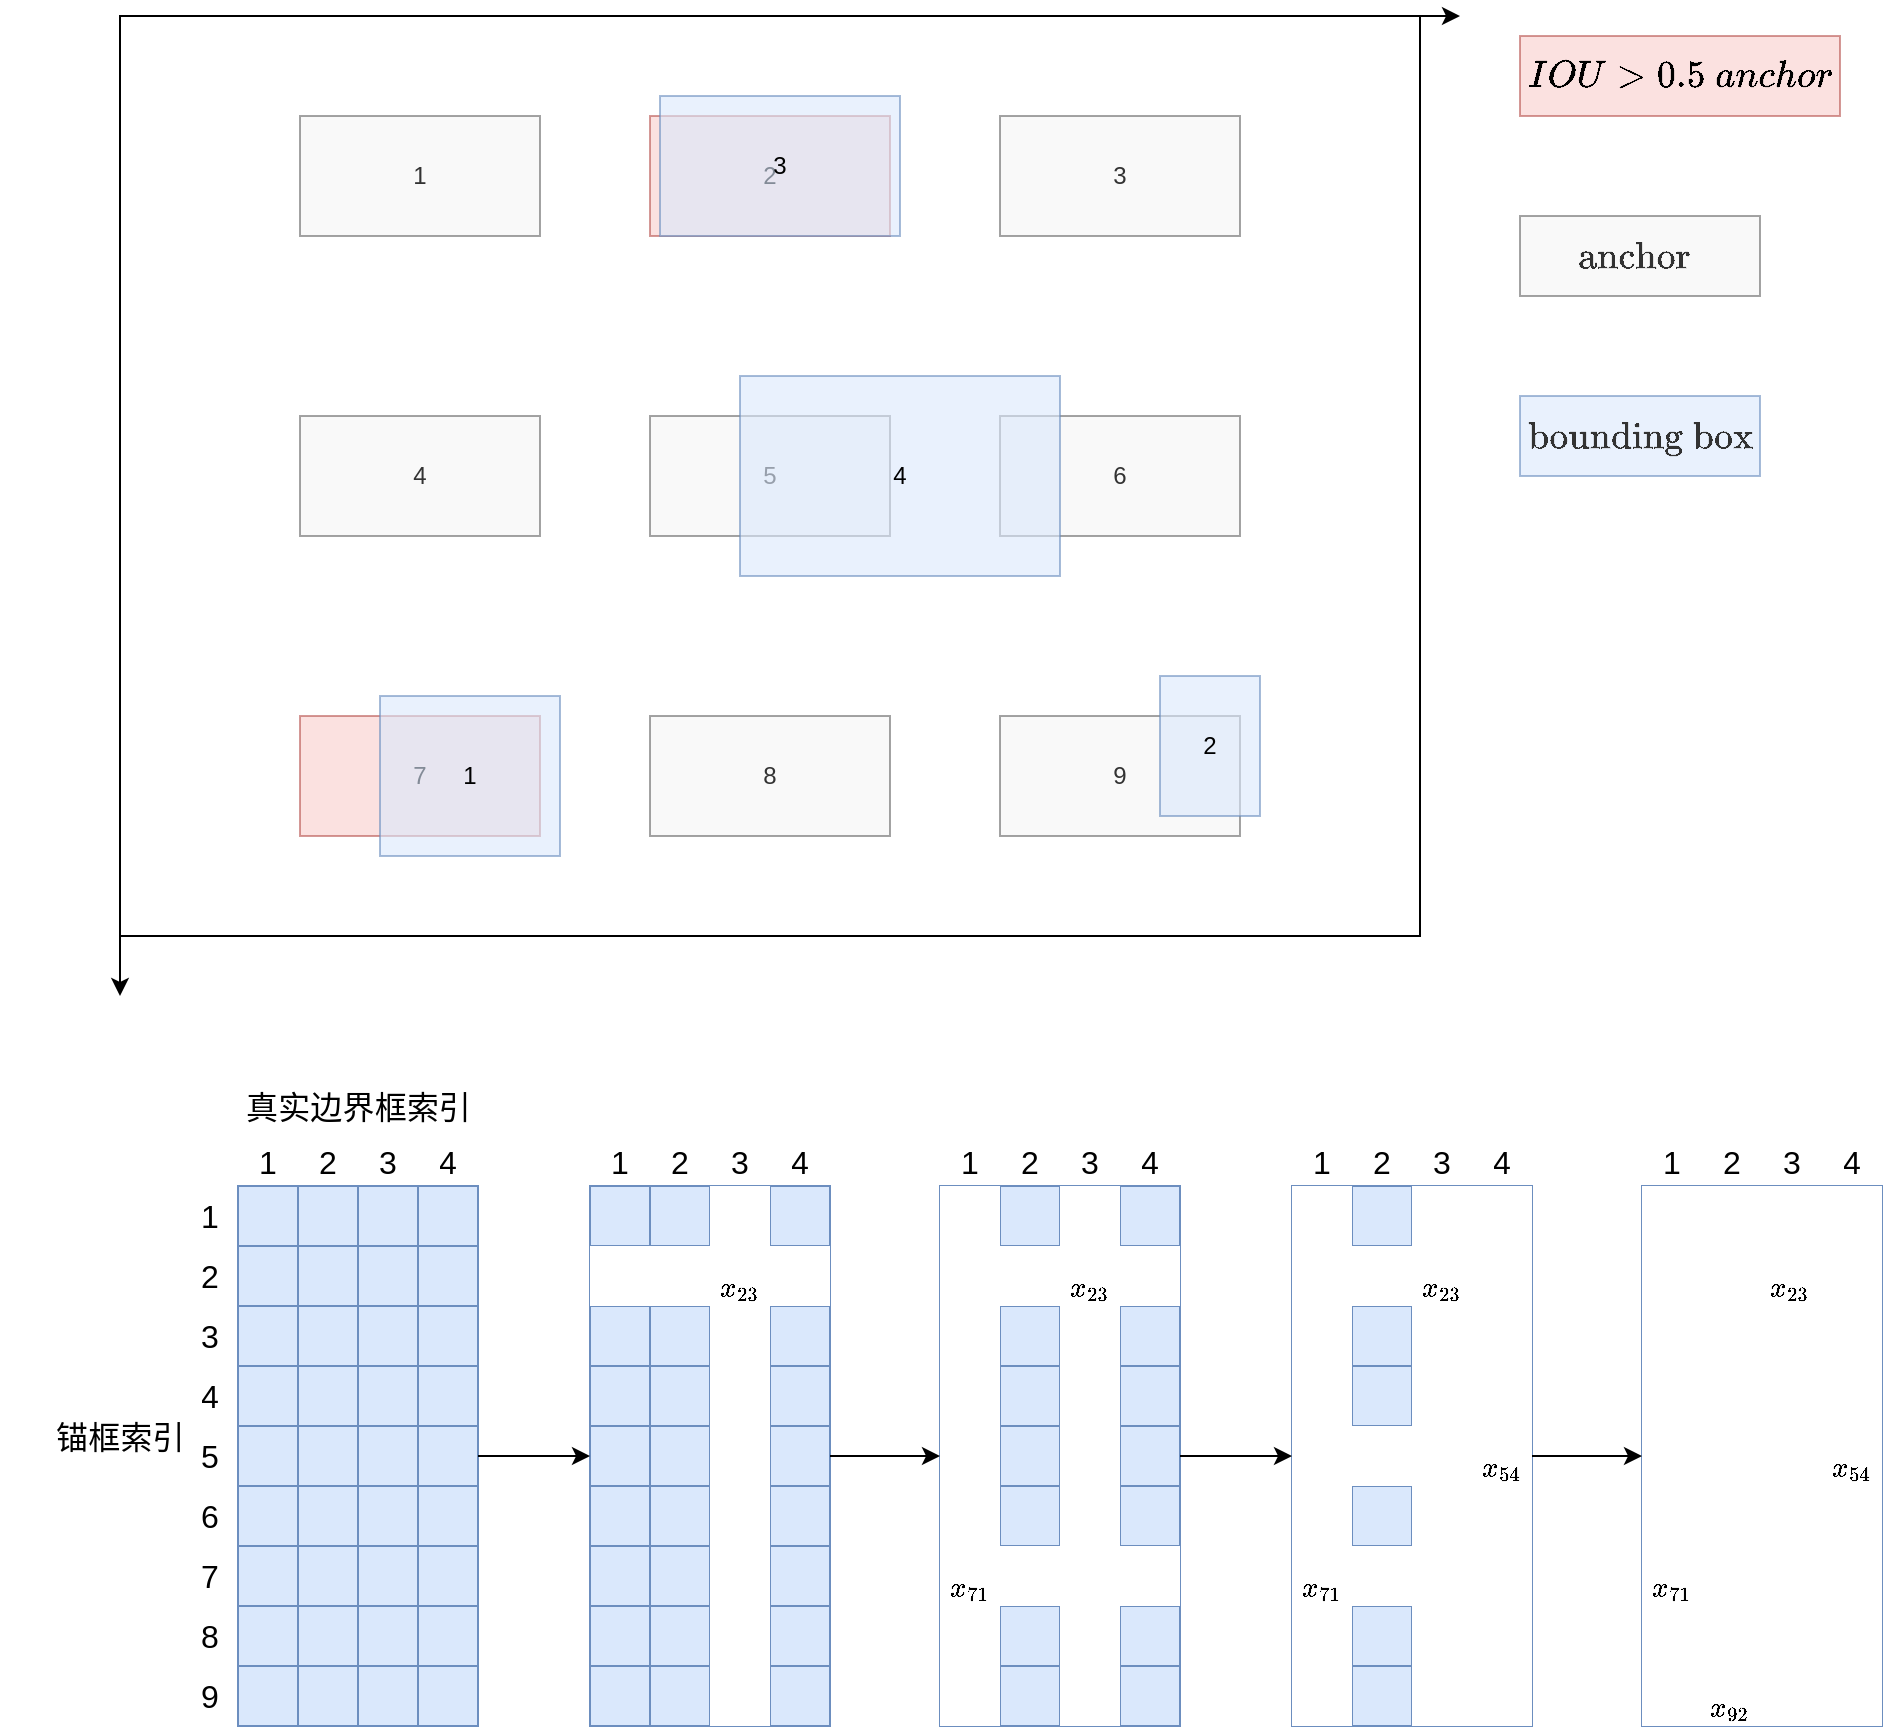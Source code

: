 <mxfile version="20.6.2" type="device"><diagram id="xlNLscz6yfj0ZAGzDbbZ" name="第 1 页"><mxGraphModel dx="1183" dy="860" grid="1" gridSize="10" guides="1" tooltips="1" connect="1" arrows="1" fold="1" page="0" pageScale="1" pageWidth="1169" pageHeight="827" math="1" shadow="0"><root><mxCell id="0"/><mxCell id="1" parent="0"/><mxCell id="OntYiiYVV1U-YcIqXo17-1" value="" style="rounded=0;whiteSpace=wrap;html=1;" vertex="1" parent="1"><mxGeometry x="200" y="100" width="650" height="460" as="geometry"/></mxCell><mxCell id="OntYiiYVV1U-YcIqXo17-2" value="" style="endArrow=classic;html=1;rounded=0;" edge="1" parent="1"><mxGeometry width="50" height="50" relative="1" as="geometry"><mxPoint x="200" y="100" as="sourcePoint"/><mxPoint x="200" y="590" as="targetPoint"/></mxGeometry></mxCell><mxCell id="OntYiiYVV1U-YcIqXo17-3" value="" style="endArrow=classic;html=1;rounded=0;" edge="1" parent="1"><mxGeometry width="50" height="50" relative="1" as="geometry"><mxPoint x="200" y="100" as="sourcePoint"/><mxPoint x="870" y="100" as="targetPoint"/></mxGeometry></mxCell><mxCell id="OntYiiYVV1U-YcIqXo17-4" value="1" style="rounded=0;whiteSpace=wrap;html=1;fillColor=#f5f5f5;strokeColor=#666666;opacity=60;fontColor=#333333;" vertex="1" parent="1"><mxGeometry x="290" y="150" width="120" height="60" as="geometry"/></mxCell><mxCell id="OntYiiYVV1U-YcIqXo17-6" value="4" style="rounded=0;whiteSpace=wrap;html=1;fillColor=#f5f5f5;strokeColor=#666666;opacity=60;fontColor=#333333;" vertex="1" parent="1"><mxGeometry x="290" y="300" width="120" height="60" as="geometry"/></mxCell><mxCell id="OntYiiYVV1U-YcIqXo17-7" value="2" style="rounded=0;whiteSpace=wrap;html=1;fillColor=#f8cecc;strokeColor=#b85450;opacity=60;" vertex="1" parent="1"><mxGeometry x="465" y="150" width="120" height="60" as="geometry"/></mxCell><mxCell id="OntYiiYVV1U-YcIqXo17-8" value="5" style="rounded=0;whiteSpace=wrap;html=1;opacity=60;fillColor=#f5f5f5;fontColor=#333333;strokeColor=#666666;" vertex="1" parent="1"><mxGeometry x="465" y="300" width="120" height="60" as="geometry"/></mxCell><mxCell id="OntYiiYVV1U-YcIqXo17-10" value="8" style="rounded=0;whiteSpace=wrap;html=1;fillColor=#f5f5f5;strokeColor=#666666;opacity=60;fontColor=#333333;" vertex="1" parent="1"><mxGeometry x="465" y="450" width="120" height="60" as="geometry"/></mxCell><mxCell id="OntYiiYVV1U-YcIqXo17-11" value="6" style="rounded=0;whiteSpace=wrap;html=1;fillColor=#f5f5f5;strokeColor=#666666;opacity=60;fontColor=#333333;" vertex="1" parent="1"><mxGeometry x="640" y="300" width="120" height="60" as="geometry"/></mxCell><mxCell id="OntYiiYVV1U-YcIqXo17-12" value="3" style="rounded=0;whiteSpace=wrap;html=1;fillColor=#f5f5f5;strokeColor=#666666;opacity=60;fontColor=#333333;" vertex="1" parent="1"><mxGeometry x="640" y="150" width="120" height="60" as="geometry"/></mxCell><mxCell id="OntYiiYVV1U-YcIqXo17-13" value="9" style="rounded=0;whiteSpace=wrap;html=1;fillColor=#f5f5f5;strokeColor=#666666;opacity=60;fontColor=#333333;" vertex="1" parent="1"><mxGeometry x="640" y="450" width="120" height="60" as="geometry"/></mxCell><mxCell id="OntYiiYVV1U-YcIqXo17-14" value="7" style="rounded=0;whiteSpace=wrap;html=1;fillColor=#f8cecc;strokeColor=#b85450;opacity=60;" vertex="1" parent="1"><mxGeometry x="290" y="450" width="120" height="60" as="geometry"/></mxCell><mxCell id="OntYiiYVV1U-YcIqXo17-15" value="4" style="rounded=0;whiteSpace=wrap;html=1;fillColor=#dae8fc;strokeColor=#6c8ebf;opacity=60;" vertex="1" parent="1"><mxGeometry x="510" y="280" width="160" height="100" as="geometry"/></mxCell><mxCell id="OntYiiYVV1U-YcIqXo17-9" value="3" style="rounded=0;whiteSpace=wrap;html=1;fillColor=#dae8fc;strokeColor=#6c8ebf;opacity=60;" vertex="1" parent="1"><mxGeometry x="470" y="140" width="120" height="70" as="geometry"/></mxCell><mxCell id="OntYiiYVV1U-YcIqXo17-16" value="2" style="rounded=0;whiteSpace=wrap;html=1;fillColor=#dae8fc;strokeColor=#6c8ebf;opacity=60;" vertex="1" parent="1"><mxGeometry x="720" y="430" width="50" height="70" as="geometry"/></mxCell><mxCell id="OntYiiYVV1U-YcIqXo17-17" value="&lt;font style=&quot;font-size: 16px;&quot;&gt;$$\text{anchor }$$&lt;/font&gt;" style="rounded=0;whiteSpace=wrap;html=1;fillColor=#f5f5f5;strokeColor=#666666;opacity=60;fontColor=#333333;" vertex="1" parent="1"><mxGeometry x="900" y="200" width="120" height="40" as="geometry"/></mxCell><mxCell id="OntYiiYVV1U-YcIqXo17-18" value="&lt;span style=&quot;color: rgb(51, 51, 51); font-size: 16px;&quot;&gt;$$\text{bounding box}$$&lt;/span&gt;" style="rounded=0;whiteSpace=wrap;html=1;fillColor=#dae8fc;strokeColor=#6c8ebf;opacity=60;" vertex="1" parent="1"><mxGeometry x="900" y="290" width="120" height="40" as="geometry"/></mxCell><mxCell id="OntYiiYVV1U-YcIqXo17-19" value="&lt;font style=&quot;font-size: 16px;&quot;&gt;$$IOU&amp;gt;0.5 ~anchor$$&lt;/font&gt;" style="rounded=0;whiteSpace=wrap;html=1;fillColor=#f8cecc;strokeColor=#b85450;opacity=60;" vertex="1" parent="1"><mxGeometry x="900" y="110" width="160" height="40" as="geometry"/></mxCell><mxCell id="OntYiiYVV1U-YcIqXo17-85" value="" style="shape=table;html=1;whiteSpace=wrap;startSize=0;container=1;collapsible=0;childLayout=tableLayout;fontSize=16;aspect=fixed;fillColor=#dae8fc;strokeColor=#6c8ebf;" vertex="1" parent="1"><mxGeometry x="259" y="685" width="120" height="270" as="geometry"/></mxCell><mxCell id="OntYiiYVV1U-YcIqXo17-86" value="" style="shape=tableRow;horizontal=0;startSize=0;swimlaneHead=0;swimlaneBody=0;top=0;left=0;bottom=0;right=0;collapsible=0;dropTarget=0;fillColor=none;points=[[0,0.5],[1,0.5]];portConstraint=eastwest;fontSize=16;" vertex="1" parent="OntYiiYVV1U-YcIqXo17-85"><mxGeometry width="120" height="30" as="geometry"/></mxCell><mxCell id="OntYiiYVV1U-YcIqXo17-87" value="" style="shape=partialRectangle;html=1;whiteSpace=wrap;connectable=0;fillColor=none;top=0;left=0;bottom=0;right=0;overflow=hidden;fontSize=16;" vertex="1" parent="OntYiiYVV1U-YcIqXo17-86"><mxGeometry width="30" height="30" as="geometry"><mxRectangle width="30" height="30" as="alternateBounds"/></mxGeometry></mxCell><mxCell id="OntYiiYVV1U-YcIqXo17-88" value="" style="shape=partialRectangle;html=1;whiteSpace=wrap;connectable=0;fillColor=none;top=0;left=0;bottom=0;right=0;overflow=hidden;fontSize=16;" vertex="1" parent="OntYiiYVV1U-YcIqXo17-86"><mxGeometry x="30" width="30" height="30" as="geometry"><mxRectangle width="30" height="30" as="alternateBounds"/></mxGeometry></mxCell><mxCell id="OntYiiYVV1U-YcIqXo17-89" value="" style="shape=partialRectangle;html=1;whiteSpace=wrap;connectable=0;fillColor=none;top=0;left=0;bottom=0;right=0;overflow=hidden;fontSize=16;" vertex="1" parent="OntYiiYVV1U-YcIqXo17-86"><mxGeometry x="60" width="30" height="30" as="geometry"><mxRectangle width="30" height="30" as="alternateBounds"/></mxGeometry></mxCell><mxCell id="OntYiiYVV1U-YcIqXo17-98" style="shape=partialRectangle;html=1;whiteSpace=wrap;connectable=0;fillColor=none;top=0;left=0;bottom=0;right=0;overflow=hidden;fontSize=16;" vertex="1" parent="OntYiiYVV1U-YcIqXo17-86"><mxGeometry x="90" width="30" height="30" as="geometry"><mxRectangle width="30" height="30" as="alternateBounds"/></mxGeometry></mxCell><mxCell id="OntYiiYVV1U-YcIqXo17-90" value="" style="shape=tableRow;horizontal=0;startSize=0;swimlaneHead=0;swimlaneBody=0;top=0;left=0;bottom=0;right=0;collapsible=0;dropTarget=0;fillColor=none;points=[[0,0.5],[1,0.5]];portConstraint=eastwest;fontSize=16;" vertex="1" parent="OntYiiYVV1U-YcIqXo17-85"><mxGeometry y="30" width="120" height="30" as="geometry"/></mxCell><mxCell id="OntYiiYVV1U-YcIqXo17-91" value="" style="shape=partialRectangle;html=1;whiteSpace=wrap;connectable=0;fillColor=none;top=0;left=0;bottom=0;right=0;overflow=hidden;fontSize=16;" vertex="1" parent="OntYiiYVV1U-YcIqXo17-90"><mxGeometry width="30" height="30" as="geometry"><mxRectangle width="30" height="30" as="alternateBounds"/></mxGeometry></mxCell><mxCell id="OntYiiYVV1U-YcIqXo17-92" value="" style="shape=partialRectangle;html=1;whiteSpace=wrap;connectable=0;fillColor=none;top=0;left=0;bottom=0;right=0;overflow=hidden;fontSize=16;" vertex="1" parent="OntYiiYVV1U-YcIqXo17-90"><mxGeometry x="30" width="30" height="30" as="geometry"><mxRectangle width="30" height="30" as="alternateBounds"/></mxGeometry></mxCell><mxCell id="OntYiiYVV1U-YcIqXo17-93" value="" style="shape=partialRectangle;html=1;whiteSpace=wrap;connectable=0;fillColor=none;top=0;left=0;bottom=0;right=0;overflow=hidden;fontSize=16;" vertex="1" parent="OntYiiYVV1U-YcIqXo17-90"><mxGeometry x="60" width="30" height="30" as="geometry"><mxRectangle width="30" height="30" as="alternateBounds"/></mxGeometry></mxCell><mxCell id="OntYiiYVV1U-YcIqXo17-99" style="shape=partialRectangle;html=1;whiteSpace=wrap;connectable=0;fillColor=none;top=0;left=0;bottom=0;right=0;overflow=hidden;fontSize=16;" vertex="1" parent="OntYiiYVV1U-YcIqXo17-90"><mxGeometry x="90" width="30" height="30" as="geometry"><mxRectangle width="30" height="30" as="alternateBounds"/></mxGeometry></mxCell><mxCell id="OntYiiYVV1U-YcIqXo17-94" value="" style="shape=tableRow;horizontal=0;startSize=0;swimlaneHead=0;swimlaneBody=0;top=0;left=0;bottom=0;right=0;collapsible=0;dropTarget=0;fillColor=none;points=[[0,0.5],[1,0.5]];portConstraint=eastwest;fontSize=16;" vertex="1" parent="OntYiiYVV1U-YcIqXo17-85"><mxGeometry y="60" width="120" height="30" as="geometry"/></mxCell><mxCell id="OntYiiYVV1U-YcIqXo17-95" value="" style="shape=partialRectangle;html=1;whiteSpace=wrap;connectable=0;fillColor=none;top=0;left=0;bottom=0;right=0;overflow=hidden;fontSize=16;" vertex="1" parent="OntYiiYVV1U-YcIqXo17-94"><mxGeometry width="30" height="30" as="geometry"><mxRectangle width="30" height="30" as="alternateBounds"/></mxGeometry></mxCell><mxCell id="OntYiiYVV1U-YcIqXo17-96" value="" style="shape=partialRectangle;html=1;whiteSpace=wrap;connectable=0;fillColor=none;top=0;left=0;bottom=0;right=0;overflow=hidden;fontSize=16;" vertex="1" parent="OntYiiYVV1U-YcIqXo17-94"><mxGeometry x="30" width="30" height="30" as="geometry"><mxRectangle width="30" height="30" as="alternateBounds"/></mxGeometry></mxCell><mxCell id="OntYiiYVV1U-YcIqXo17-97" value="" style="shape=partialRectangle;html=1;whiteSpace=wrap;connectable=0;fillColor=none;top=0;left=0;bottom=0;right=0;overflow=hidden;pointerEvents=1;fontSize=16;" vertex="1" parent="OntYiiYVV1U-YcIqXo17-94"><mxGeometry x="60" width="30" height="30" as="geometry"><mxRectangle width="30" height="30" as="alternateBounds"/></mxGeometry></mxCell><mxCell id="OntYiiYVV1U-YcIqXo17-100" style="shape=partialRectangle;html=1;whiteSpace=wrap;connectable=0;fillColor=none;top=0;left=0;bottom=0;right=0;overflow=hidden;pointerEvents=1;fontSize=16;" vertex="1" parent="OntYiiYVV1U-YcIqXo17-94"><mxGeometry x="90" width="30" height="30" as="geometry"><mxRectangle width="30" height="30" as="alternateBounds"/></mxGeometry></mxCell><mxCell id="OntYiiYVV1U-YcIqXo17-101" style="shape=tableRow;horizontal=0;startSize=0;swimlaneHead=0;swimlaneBody=0;top=0;left=0;bottom=0;right=0;collapsible=0;dropTarget=0;fillColor=none;points=[[0,0.5],[1,0.5]];portConstraint=eastwest;fontSize=16;" vertex="1" parent="OntYiiYVV1U-YcIqXo17-85"><mxGeometry y="90" width="120" height="30" as="geometry"/></mxCell><mxCell id="OntYiiYVV1U-YcIqXo17-102" style="shape=partialRectangle;html=1;whiteSpace=wrap;connectable=0;fillColor=none;top=0;left=0;bottom=0;right=0;overflow=hidden;fontSize=16;" vertex="1" parent="OntYiiYVV1U-YcIqXo17-101"><mxGeometry width="30" height="30" as="geometry"><mxRectangle width="30" height="30" as="alternateBounds"/></mxGeometry></mxCell><mxCell id="OntYiiYVV1U-YcIqXo17-103" style="shape=partialRectangle;html=1;whiteSpace=wrap;connectable=0;fillColor=none;top=0;left=0;bottom=0;right=0;overflow=hidden;fontSize=16;" vertex="1" parent="OntYiiYVV1U-YcIqXo17-101"><mxGeometry x="30" width="30" height="30" as="geometry"><mxRectangle width="30" height="30" as="alternateBounds"/></mxGeometry></mxCell><mxCell id="OntYiiYVV1U-YcIqXo17-104" style="shape=partialRectangle;html=1;whiteSpace=wrap;connectable=0;fillColor=none;top=0;left=0;bottom=0;right=0;overflow=hidden;pointerEvents=1;fontSize=16;" vertex="1" parent="OntYiiYVV1U-YcIqXo17-101"><mxGeometry x="60" width="30" height="30" as="geometry"><mxRectangle width="30" height="30" as="alternateBounds"/></mxGeometry></mxCell><mxCell id="OntYiiYVV1U-YcIqXo17-105" style="shape=partialRectangle;html=1;whiteSpace=wrap;connectable=0;fillColor=none;top=0;left=0;bottom=0;right=0;overflow=hidden;pointerEvents=1;fontSize=16;" vertex="1" parent="OntYiiYVV1U-YcIqXo17-101"><mxGeometry x="90" width="30" height="30" as="geometry"><mxRectangle width="30" height="30" as="alternateBounds"/></mxGeometry></mxCell><mxCell id="OntYiiYVV1U-YcIqXo17-106" style="shape=tableRow;horizontal=0;startSize=0;swimlaneHead=0;swimlaneBody=0;top=0;left=0;bottom=0;right=0;collapsible=0;dropTarget=0;fillColor=none;points=[[0,0.5],[1,0.5]];portConstraint=eastwest;fontSize=16;" vertex="1" parent="OntYiiYVV1U-YcIqXo17-85"><mxGeometry y="120" width="120" height="30" as="geometry"/></mxCell><mxCell id="OntYiiYVV1U-YcIqXo17-107" style="shape=partialRectangle;html=1;whiteSpace=wrap;connectable=0;fillColor=none;top=0;left=0;bottom=0;right=0;overflow=hidden;fontSize=16;" vertex="1" parent="OntYiiYVV1U-YcIqXo17-106"><mxGeometry width="30" height="30" as="geometry"><mxRectangle width="30" height="30" as="alternateBounds"/></mxGeometry></mxCell><mxCell id="OntYiiYVV1U-YcIqXo17-108" style="shape=partialRectangle;html=1;whiteSpace=wrap;connectable=0;fillColor=none;top=0;left=0;bottom=0;right=0;overflow=hidden;fontSize=16;" vertex="1" parent="OntYiiYVV1U-YcIqXo17-106"><mxGeometry x="30" width="30" height="30" as="geometry"><mxRectangle width="30" height="30" as="alternateBounds"/></mxGeometry></mxCell><mxCell id="OntYiiYVV1U-YcIqXo17-109" style="shape=partialRectangle;html=1;whiteSpace=wrap;connectable=0;fillColor=none;top=0;left=0;bottom=0;right=0;overflow=hidden;pointerEvents=1;fontSize=16;" vertex="1" parent="OntYiiYVV1U-YcIqXo17-106"><mxGeometry x="60" width="30" height="30" as="geometry"><mxRectangle width="30" height="30" as="alternateBounds"/></mxGeometry></mxCell><mxCell id="OntYiiYVV1U-YcIqXo17-110" style="shape=partialRectangle;html=1;whiteSpace=wrap;connectable=0;fillColor=none;top=0;left=0;bottom=0;right=0;overflow=hidden;pointerEvents=1;fontSize=16;" vertex="1" parent="OntYiiYVV1U-YcIqXo17-106"><mxGeometry x="90" width="30" height="30" as="geometry"><mxRectangle width="30" height="30" as="alternateBounds"/></mxGeometry></mxCell><mxCell id="OntYiiYVV1U-YcIqXo17-111" style="shape=tableRow;horizontal=0;startSize=0;swimlaneHead=0;swimlaneBody=0;top=0;left=0;bottom=0;right=0;collapsible=0;dropTarget=0;fillColor=none;points=[[0,0.5],[1,0.5]];portConstraint=eastwest;fontSize=16;" vertex="1" parent="OntYiiYVV1U-YcIqXo17-85"><mxGeometry y="150" width="120" height="30" as="geometry"/></mxCell><mxCell id="OntYiiYVV1U-YcIqXo17-112" style="shape=partialRectangle;html=1;whiteSpace=wrap;connectable=0;fillColor=none;top=0;left=0;bottom=0;right=0;overflow=hidden;fontSize=16;" vertex="1" parent="OntYiiYVV1U-YcIqXo17-111"><mxGeometry width="30" height="30" as="geometry"><mxRectangle width="30" height="30" as="alternateBounds"/></mxGeometry></mxCell><mxCell id="OntYiiYVV1U-YcIqXo17-113" style="shape=partialRectangle;html=1;whiteSpace=wrap;connectable=0;fillColor=none;top=0;left=0;bottom=0;right=0;overflow=hidden;fontSize=16;" vertex="1" parent="OntYiiYVV1U-YcIqXo17-111"><mxGeometry x="30" width="30" height="30" as="geometry"><mxRectangle width="30" height="30" as="alternateBounds"/></mxGeometry></mxCell><mxCell id="OntYiiYVV1U-YcIqXo17-114" style="shape=partialRectangle;html=1;whiteSpace=wrap;connectable=0;fillColor=none;top=0;left=0;bottom=0;right=0;overflow=hidden;pointerEvents=1;fontSize=16;" vertex="1" parent="OntYiiYVV1U-YcIqXo17-111"><mxGeometry x="60" width="30" height="30" as="geometry"><mxRectangle width="30" height="30" as="alternateBounds"/></mxGeometry></mxCell><mxCell id="OntYiiYVV1U-YcIqXo17-115" style="shape=partialRectangle;html=1;whiteSpace=wrap;connectable=0;fillColor=none;top=0;left=0;bottom=0;right=0;overflow=hidden;pointerEvents=1;fontSize=16;" vertex="1" parent="OntYiiYVV1U-YcIqXo17-111"><mxGeometry x="90" width="30" height="30" as="geometry"><mxRectangle width="30" height="30" as="alternateBounds"/></mxGeometry></mxCell><mxCell id="OntYiiYVV1U-YcIqXo17-116" style="shape=tableRow;horizontal=0;startSize=0;swimlaneHead=0;swimlaneBody=0;top=0;left=0;bottom=0;right=0;collapsible=0;dropTarget=0;fillColor=none;points=[[0,0.5],[1,0.5]];portConstraint=eastwest;fontSize=16;" vertex="1" parent="OntYiiYVV1U-YcIqXo17-85"><mxGeometry y="180" width="120" height="30" as="geometry"/></mxCell><mxCell id="OntYiiYVV1U-YcIqXo17-117" style="shape=partialRectangle;html=1;whiteSpace=wrap;connectable=0;fillColor=none;top=0;left=0;bottom=0;right=0;overflow=hidden;fontSize=16;" vertex="1" parent="OntYiiYVV1U-YcIqXo17-116"><mxGeometry width="30" height="30" as="geometry"><mxRectangle width="30" height="30" as="alternateBounds"/></mxGeometry></mxCell><mxCell id="OntYiiYVV1U-YcIqXo17-118" style="shape=partialRectangle;html=1;whiteSpace=wrap;connectable=0;fillColor=none;top=0;left=0;bottom=0;right=0;overflow=hidden;fontSize=16;" vertex="1" parent="OntYiiYVV1U-YcIqXo17-116"><mxGeometry x="30" width="30" height="30" as="geometry"><mxRectangle width="30" height="30" as="alternateBounds"/></mxGeometry></mxCell><mxCell id="OntYiiYVV1U-YcIqXo17-119" style="shape=partialRectangle;html=1;whiteSpace=wrap;connectable=0;fillColor=none;top=0;left=0;bottom=0;right=0;overflow=hidden;pointerEvents=1;fontSize=16;" vertex="1" parent="OntYiiYVV1U-YcIqXo17-116"><mxGeometry x="60" width="30" height="30" as="geometry"><mxRectangle width="30" height="30" as="alternateBounds"/></mxGeometry></mxCell><mxCell id="OntYiiYVV1U-YcIqXo17-120" style="shape=partialRectangle;html=1;whiteSpace=wrap;connectable=0;fillColor=none;top=0;left=0;bottom=0;right=0;overflow=hidden;pointerEvents=1;fontSize=16;" vertex="1" parent="OntYiiYVV1U-YcIqXo17-116"><mxGeometry x="90" width="30" height="30" as="geometry"><mxRectangle width="30" height="30" as="alternateBounds"/></mxGeometry></mxCell><mxCell id="OntYiiYVV1U-YcIqXo17-121" style="shape=tableRow;horizontal=0;startSize=0;swimlaneHead=0;swimlaneBody=0;top=0;left=0;bottom=0;right=0;collapsible=0;dropTarget=0;fillColor=none;points=[[0,0.5],[1,0.5]];portConstraint=eastwest;fontSize=16;" vertex="1" parent="OntYiiYVV1U-YcIqXo17-85"><mxGeometry y="210" width="120" height="30" as="geometry"/></mxCell><mxCell id="OntYiiYVV1U-YcIqXo17-122" style="shape=partialRectangle;html=1;whiteSpace=wrap;connectable=0;fillColor=none;top=0;left=0;bottom=0;right=0;overflow=hidden;fontSize=16;" vertex="1" parent="OntYiiYVV1U-YcIqXo17-121"><mxGeometry width="30" height="30" as="geometry"><mxRectangle width="30" height="30" as="alternateBounds"/></mxGeometry></mxCell><mxCell id="OntYiiYVV1U-YcIqXo17-123" style="shape=partialRectangle;html=1;whiteSpace=wrap;connectable=0;fillColor=none;top=0;left=0;bottom=0;right=0;overflow=hidden;fontSize=16;" vertex="1" parent="OntYiiYVV1U-YcIqXo17-121"><mxGeometry x="30" width="30" height="30" as="geometry"><mxRectangle width="30" height="30" as="alternateBounds"/></mxGeometry></mxCell><mxCell id="OntYiiYVV1U-YcIqXo17-124" style="shape=partialRectangle;html=1;whiteSpace=wrap;connectable=0;fillColor=none;top=0;left=0;bottom=0;right=0;overflow=hidden;pointerEvents=1;fontSize=16;" vertex="1" parent="OntYiiYVV1U-YcIqXo17-121"><mxGeometry x="60" width="30" height="30" as="geometry"><mxRectangle width="30" height="30" as="alternateBounds"/></mxGeometry></mxCell><mxCell id="OntYiiYVV1U-YcIqXo17-125" style="shape=partialRectangle;html=1;whiteSpace=wrap;connectable=0;fillColor=none;top=0;left=0;bottom=0;right=0;overflow=hidden;pointerEvents=1;fontSize=16;" vertex="1" parent="OntYiiYVV1U-YcIqXo17-121"><mxGeometry x="90" width="30" height="30" as="geometry"><mxRectangle width="30" height="30" as="alternateBounds"/></mxGeometry></mxCell><mxCell id="OntYiiYVV1U-YcIqXo17-126" style="shape=tableRow;horizontal=0;startSize=0;swimlaneHead=0;swimlaneBody=0;top=0;left=0;bottom=0;right=0;collapsible=0;dropTarget=0;fillColor=none;points=[[0,0.5],[1,0.5]];portConstraint=eastwest;fontSize=16;" vertex="1" parent="OntYiiYVV1U-YcIqXo17-85"><mxGeometry y="240" width="120" height="30" as="geometry"/></mxCell><mxCell id="OntYiiYVV1U-YcIqXo17-127" style="shape=partialRectangle;html=1;whiteSpace=wrap;connectable=0;fillColor=none;top=0;left=0;bottom=0;right=0;overflow=hidden;fontSize=16;" vertex="1" parent="OntYiiYVV1U-YcIqXo17-126"><mxGeometry width="30" height="30" as="geometry"><mxRectangle width="30" height="30" as="alternateBounds"/></mxGeometry></mxCell><mxCell id="OntYiiYVV1U-YcIqXo17-128" style="shape=partialRectangle;html=1;whiteSpace=wrap;connectable=0;fillColor=none;top=0;left=0;bottom=0;right=0;overflow=hidden;fontSize=16;" vertex="1" parent="OntYiiYVV1U-YcIqXo17-126"><mxGeometry x="30" width="30" height="30" as="geometry"><mxRectangle width="30" height="30" as="alternateBounds"/></mxGeometry></mxCell><mxCell id="OntYiiYVV1U-YcIqXo17-129" style="shape=partialRectangle;html=1;whiteSpace=wrap;connectable=0;fillColor=none;top=0;left=0;bottom=0;right=0;overflow=hidden;pointerEvents=1;fontSize=16;" vertex="1" parent="OntYiiYVV1U-YcIqXo17-126"><mxGeometry x="60" width="30" height="30" as="geometry"><mxRectangle width="30" height="30" as="alternateBounds"/></mxGeometry></mxCell><mxCell id="OntYiiYVV1U-YcIqXo17-130" style="shape=partialRectangle;html=1;whiteSpace=wrap;connectable=0;fillColor=none;top=0;left=0;bottom=0;right=0;overflow=hidden;pointerEvents=1;fontSize=16;" vertex="1" parent="OntYiiYVV1U-YcIqXo17-126"><mxGeometry x="90" width="30" height="30" as="geometry"><mxRectangle width="30" height="30" as="alternateBounds"/></mxGeometry></mxCell><mxCell id="OntYiiYVV1U-YcIqXo17-131" value="$$锚框索引$$" style="text;html=1;align=center;verticalAlign=middle;resizable=0;points=[];autosize=1;strokeColor=none;fillColor=none;fontSize=16;" vertex="1" parent="1"><mxGeometry x="140" y="795" width="120" height="30" as="geometry"/></mxCell><mxCell id="OntYiiYVV1U-YcIqXo17-132" value="$$真实边界框索引$$" style="text;html=1;align=center;verticalAlign=middle;resizable=0;points=[];autosize=1;strokeColor=none;fillColor=none;fontSize=16;" vertex="1" parent="1"><mxGeometry x="234" y="630" width="170" height="30" as="geometry"/></mxCell><mxCell id="OntYiiYVV1U-YcIqXo17-135" value="" style="shape=table;html=1;whiteSpace=wrap;startSize=0;container=1;collapsible=0;childLayout=tableLayout;fontSize=16;aspect=fixed;fillColor=none;strokeColor=none;" vertex="1" parent="1"><mxGeometry x="230" y="685" width="30" height="270" as="geometry"/></mxCell><mxCell id="OntYiiYVV1U-YcIqXo17-136" value="" style="shape=tableRow;horizontal=0;startSize=0;swimlaneHead=0;swimlaneBody=0;top=0;left=0;bottom=0;right=0;collapsible=0;dropTarget=0;fillColor=none;points=[[0,0.5],[1,0.5]];portConstraint=eastwest;fontSize=16;" vertex="1" parent="OntYiiYVV1U-YcIqXo17-135"><mxGeometry width="30" height="30" as="geometry"/></mxCell><mxCell id="OntYiiYVV1U-YcIqXo17-137" value="1" style="shape=partialRectangle;html=1;whiteSpace=wrap;connectable=0;fillColor=none;top=0;left=0;bottom=0;right=0;overflow=hidden;fontSize=16;" vertex="1" parent="OntYiiYVV1U-YcIqXo17-136"><mxGeometry width="30" height="30" as="geometry"><mxRectangle width="30" height="30" as="alternateBounds"/></mxGeometry></mxCell><mxCell id="OntYiiYVV1U-YcIqXo17-141" value="" style="shape=tableRow;horizontal=0;startSize=0;swimlaneHead=0;swimlaneBody=0;top=0;left=0;bottom=0;right=0;collapsible=0;dropTarget=0;fillColor=none;points=[[0,0.5],[1,0.5]];portConstraint=eastwest;fontSize=16;" vertex="1" parent="OntYiiYVV1U-YcIqXo17-135"><mxGeometry y="30" width="30" height="30" as="geometry"/></mxCell><mxCell id="OntYiiYVV1U-YcIqXo17-142" value="2" style="shape=partialRectangle;html=1;whiteSpace=wrap;connectable=0;fillColor=none;top=0;left=0;bottom=0;right=0;overflow=hidden;fontSize=16;" vertex="1" parent="OntYiiYVV1U-YcIqXo17-141"><mxGeometry width="30" height="30" as="geometry"><mxRectangle width="30" height="30" as="alternateBounds"/></mxGeometry></mxCell><mxCell id="OntYiiYVV1U-YcIqXo17-146" value="" style="shape=tableRow;horizontal=0;startSize=0;swimlaneHead=0;swimlaneBody=0;top=0;left=0;bottom=0;right=0;collapsible=0;dropTarget=0;fillColor=none;points=[[0,0.5],[1,0.5]];portConstraint=eastwest;fontSize=16;" vertex="1" parent="OntYiiYVV1U-YcIqXo17-135"><mxGeometry y="60" width="30" height="30" as="geometry"/></mxCell><mxCell id="OntYiiYVV1U-YcIqXo17-147" value="3" style="shape=partialRectangle;html=1;whiteSpace=wrap;connectable=0;fillColor=none;top=0;left=0;bottom=0;right=0;overflow=hidden;fontSize=16;" vertex="1" parent="OntYiiYVV1U-YcIqXo17-146"><mxGeometry width="30" height="30" as="geometry"><mxRectangle width="30" height="30" as="alternateBounds"/></mxGeometry></mxCell><mxCell id="OntYiiYVV1U-YcIqXo17-151" style="shape=tableRow;horizontal=0;startSize=0;swimlaneHead=0;swimlaneBody=0;top=0;left=0;bottom=0;right=0;collapsible=0;dropTarget=0;fillColor=none;points=[[0,0.5],[1,0.5]];portConstraint=eastwest;fontSize=16;" vertex="1" parent="OntYiiYVV1U-YcIqXo17-135"><mxGeometry y="90" width="30" height="30" as="geometry"/></mxCell><mxCell id="OntYiiYVV1U-YcIqXo17-152" value="4" style="shape=partialRectangle;html=1;whiteSpace=wrap;connectable=0;fillColor=none;top=0;left=0;bottom=0;right=0;overflow=hidden;fontSize=16;" vertex="1" parent="OntYiiYVV1U-YcIqXo17-151"><mxGeometry width="30" height="30" as="geometry"><mxRectangle width="30" height="30" as="alternateBounds"/></mxGeometry></mxCell><mxCell id="OntYiiYVV1U-YcIqXo17-156" style="shape=tableRow;horizontal=0;startSize=0;swimlaneHead=0;swimlaneBody=0;top=0;left=0;bottom=0;right=0;collapsible=0;dropTarget=0;fillColor=none;points=[[0,0.5],[1,0.5]];portConstraint=eastwest;fontSize=16;" vertex="1" parent="OntYiiYVV1U-YcIqXo17-135"><mxGeometry y="120" width="30" height="30" as="geometry"/></mxCell><mxCell id="OntYiiYVV1U-YcIqXo17-157" value="5" style="shape=partialRectangle;html=1;whiteSpace=wrap;connectable=0;fillColor=none;top=0;left=0;bottom=0;right=0;overflow=hidden;fontSize=16;" vertex="1" parent="OntYiiYVV1U-YcIqXo17-156"><mxGeometry width="30" height="30" as="geometry"><mxRectangle width="30" height="30" as="alternateBounds"/></mxGeometry></mxCell><mxCell id="OntYiiYVV1U-YcIqXo17-161" style="shape=tableRow;horizontal=0;startSize=0;swimlaneHead=0;swimlaneBody=0;top=0;left=0;bottom=0;right=0;collapsible=0;dropTarget=0;fillColor=none;points=[[0,0.5],[1,0.5]];portConstraint=eastwest;fontSize=16;" vertex="1" parent="OntYiiYVV1U-YcIqXo17-135"><mxGeometry y="150" width="30" height="30" as="geometry"/></mxCell><mxCell id="OntYiiYVV1U-YcIqXo17-162" value="6" style="shape=partialRectangle;html=1;whiteSpace=wrap;connectable=0;fillColor=none;top=0;left=0;bottom=0;right=0;overflow=hidden;fontSize=16;" vertex="1" parent="OntYiiYVV1U-YcIqXo17-161"><mxGeometry width="30" height="30" as="geometry"><mxRectangle width="30" height="30" as="alternateBounds"/></mxGeometry></mxCell><mxCell id="OntYiiYVV1U-YcIqXo17-166" style="shape=tableRow;horizontal=0;startSize=0;swimlaneHead=0;swimlaneBody=0;top=0;left=0;bottom=0;right=0;collapsible=0;dropTarget=0;fillColor=none;points=[[0,0.5],[1,0.5]];portConstraint=eastwest;fontSize=16;" vertex="1" parent="OntYiiYVV1U-YcIqXo17-135"><mxGeometry y="180" width="30" height="30" as="geometry"/></mxCell><mxCell id="OntYiiYVV1U-YcIqXo17-167" value="7" style="shape=partialRectangle;html=1;whiteSpace=wrap;connectable=0;fillColor=none;top=0;left=0;bottom=0;right=0;overflow=hidden;fontSize=16;" vertex="1" parent="OntYiiYVV1U-YcIqXo17-166"><mxGeometry width="30" height="30" as="geometry"><mxRectangle width="30" height="30" as="alternateBounds"/></mxGeometry></mxCell><mxCell id="OntYiiYVV1U-YcIqXo17-171" style="shape=tableRow;horizontal=0;startSize=0;swimlaneHead=0;swimlaneBody=0;top=0;left=0;bottom=0;right=0;collapsible=0;dropTarget=0;fillColor=none;points=[[0,0.5],[1,0.5]];portConstraint=eastwest;fontSize=16;" vertex="1" parent="OntYiiYVV1U-YcIqXo17-135"><mxGeometry y="210" width="30" height="30" as="geometry"/></mxCell><mxCell id="OntYiiYVV1U-YcIqXo17-172" value="8" style="shape=partialRectangle;html=1;whiteSpace=wrap;connectable=0;fillColor=none;top=0;left=0;bottom=0;right=0;overflow=hidden;fontSize=16;" vertex="1" parent="OntYiiYVV1U-YcIqXo17-171"><mxGeometry width="30" height="30" as="geometry"><mxRectangle width="30" height="30" as="alternateBounds"/></mxGeometry></mxCell><mxCell id="OntYiiYVV1U-YcIqXo17-176" style="shape=tableRow;horizontal=0;startSize=0;swimlaneHead=0;swimlaneBody=0;top=0;left=0;bottom=0;right=0;collapsible=0;dropTarget=0;fillColor=none;points=[[0,0.5],[1,0.5]];portConstraint=eastwest;fontSize=16;" vertex="1" parent="OntYiiYVV1U-YcIqXo17-135"><mxGeometry y="240" width="30" height="30" as="geometry"/></mxCell><mxCell id="OntYiiYVV1U-YcIqXo17-177" value="9" style="shape=partialRectangle;html=1;whiteSpace=wrap;connectable=0;fillColor=none;top=0;left=0;bottom=0;right=0;overflow=hidden;fontSize=16;" vertex="1" parent="OntYiiYVV1U-YcIqXo17-176"><mxGeometry width="30" height="30" as="geometry"><mxRectangle width="30" height="30" as="alternateBounds"/></mxGeometry></mxCell><mxCell id="OntYiiYVV1U-YcIqXo17-181" value="" style="shape=table;html=1;whiteSpace=wrap;startSize=0;container=1;collapsible=0;childLayout=tableLayout;fontSize=16;aspect=fixed;fillColor=none;strokeColor=none;" vertex="1" parent="1"><mxGeometry x="259" y="658" width="120" height="30" as="geometry"/></mxCell><mxCell id="OntYiiYVV1U-YcIqXo17-182" value="" style="shape=tableRow;horizontal=0;startSize=0;swimlaneHead=0;swimlaneBody=0;top=0;left=0;bottom=0;right=0;collapsible=0;dropTarget=0;fillColor=none;points=[[0,0.5],[1,0.5]];portConstraint=eastwest;fontSize=16;" vertex="1" parent="OntYiiYVV1U-YcIqXo17-181"><mxGeometry width="120" height="30" as="geometry"/></mxCell><mxCell id="OntYiiYVV1U-YcIqXo17-183" value="1" style="shape=partialRectangle;html=1;whiteSpace=wrap;connectable=0;fillColor=none;top=0;left=0;bottom=0;right=0;overflow=hidden;fontSize=16;" vertex="1" parent="OntYiiYVV1U-YcIqXo17-182"><mxGeometry width="30" height="30" as="geometry"><mxRectangle width="30" height="30" as="alternateBounds"/></mxGeometry></mxCell><mxCell id="OntYiiYVV1U-YcIqXo17-184" value="2" style="shape=partialRectangle;html=1;whiteSpace=wrap;connectable=0;fillColor=none;top=0;left=0;bottom=0;right=0;overflow=hidden;fontSize=16;" vertex="1" parent="OntYiiYVV1U-YcIqXo17-182"><mxGeometry x="30" width="30" height="30" as="geometry"><mxRectangle width="30" height="30" as="alternateBounds"/></mxGeometry></mxCell><mxCell id="OntYiiYVV1U-YcIqXo17-185" value="3" style="shape=partialRectangle;html=1;whiteSpace=wrap;connectable=0;fillColor=none;top=0;left=0;bottom=0;right=0;overflow=hidden;fontSize=16;" vertex="1" parent="OntYiiYVV1U-YcIqXo17-182"><mxGeometry x="60" width="30" height="30" as="geometry"><mxRectangle width="30" height="30" as="alternateBounds"/></mxGeometry></mxCell><mxCell id="OntYiiYVV1U-YcIqXo17-186" value="4" style="shape=partialRectangle;html=1;whiteSpace=wrap;connectable=0;fillColor=none;top=0;left=0;bottom=0;right=0;overflow=hidden;fontSize=16;" vertex="1" parent="OntYiiYVV1U-YcIqXo17-182"><mxGeometry x="90" width="30" height="30" as="geometry"><mxRectangle width="30" height="30" as="alternateBounds"/></mxGeometry></mxCell><mxCell id="OntYiiYVV1U-YcIqXo17-5" value="1" style="rounded=0;whiteSpace=wrap;html=1;fillColor=#dae8fc;strokeColor=#6c8ebf;opacity=60;" vertex="1" parent="1"><mxGeometry x="330" y="440" width="90" height="80" as="geometry"/></mxCell><mxCell id="OntYiiYVV1U-YcIqXo17-274" value="" style="shape=table;html=1;whiteSpace=wrap;startSize=0;container=1;collapsible=0;childLayout=tableLayout;fontSize=16;aspect=fixed;fillColor=#dae8fc;strokeColor=#6c8ebf;" vertex="1" parent="1"><mxGeometry x="435" y="685" width="120" height="270" as="geometry"/></mxCell><mxCell id="OntYiiYVV1U-YcIqXo17-275" value="" style="shape=tableRow;horizontal=0;startSize=0;swimlaneHead=0;swimlaneBody=0;top=0;left=0;bottom=0;right=0;collapsible=0;dropTarget=0;fillColor=none;points=[[0,0.5],[1,0.5]];portConstraint=eastwest;fontSize=16;" vertex="1" parent="OntYiiYVV1U-YcIqXo17-274"><mxGeometry width="120" height="30" as="geometry"/></mxCell><mxCell id="OntYiiYVV1U-YcIqXo17-276" value="" style="shape=partialRectangle;html=1;whiteSpace=wrap;connectable=0;fillColor=none;top=0;left=0;bottom=0;right=0;overflow=hidden;fontSize=16;" vertex="1" parent="OntYiiYVV1U-YcIqXo17-275"><mxGeometry width="30" height="30" as="geometry"><mxRectangle width="30" height="30" as="alternateBounds"/></mxGeometry></mxCell><mxCell id="OntYiiYVV1U-YcIqXo17-277" value="" style="shape=partialRectangle;html=1;whiteSpace=wrap;connectable=0;fillColor=none;top=0;left=0;bottom=0;right=0;overflow=hidden;fontSize=16;" vertex="1" parent="OntYiiYVV1U-YcIqXo17-275"><mxGeometry x="30" width="30" height="30" as="geometry"><mxRectangle width="30" height="30" as="alternateBounds"/></mxGeometry></mxCell><mxCell id="OntYiiYVV1U-YcIqXo17-278" value="" style="shape=partialRectangle;html=1;whiteSpace=wrap;connectable=0;top=0;left=0;bottom=0;right=0;overflow=hidden;fontSize=16;" vertex="1" parent="OntYiiYVV1U-YcIqXo17-275"><mxGeometry x="60" width="30" height="30" as="geometry"><mxRectangle width="30" height="30" as="alternateBounds"/></mxGeometry></mxCell><mxCell id="OntYiiYVV1U-YcIqXo17-279" style="shape=partialRectangle;html=1;whiteSpace=wrap;connectable=0;fillColor=none;top=0;left=0;bottom=0;right=0;overflow=hidden;fontSize=16;" vertex="1" parent="OntYiiYVV1U-YcIqXo17-275"><mxGeometry x="90" width="30" height="30" as="geometry"><mxRectangle width="30" height="30" as="alternateBounds"/></mxGeometry></mxCell><mxCell id="OntYiiYVV1U-YcIqXo17-280" value="" style="shape=tableRow;horizontal=0;startSize=0;swimlaneHead=0;swimlaneBody=0;top=0;left=0;bottom=0;right=0;collapsible=0;dropTarget=0;points=[[0,0.5],[1,0.5]];portConstraint=eastwest;fontSize=16;" vertex="1" parent="OntYiiYVV1U-YcIqXo17-274"><mxGeometry y="30" width="120" height="30" as="geometry"/></mxCell><mxCell id="OntYiiYVV1U-YcIqXo17-281" value="" style="shape=partialRectangle;html=1;whiteSpace=wrap;connectable=0;top=0;left=0;bottom=0;right=0;overflow=hidden;fontSize=16;" vertex="1" parent="OntYiiYVV1U-YcIqXo17-280"><mxGeometry width="30" height="30" as="geometry"><mxRectangle width="30" height="30" as="alternateBounds"/></mxGeometry></mxCell><mxCell id="OntYiiYVV1U-YcIqXo17-282" value="" style="shape=partialRectangle;html=1;whiteSpace=wrap;connectable=0;top=0;left=0;bottom=0;right=0;overflow=hidden;fontSize=16;" vertex="1" parent="OntYiiYVV1U-YcIqXo17-280"><mxGeometry x="30" width="30" height="30" as="geometry"><mxRectangle width="30" height="30" as="alternateBounds"/></mxGeometry></mxCell><mxCell id="OntYiiYVV1U-YcIqXo17-283" value="&lt;span style=&quot;font-size: 12px;&quot;&gt;$$x_{23}$$&lt;/span&gt;" style="shape=partialRectangle;html=1;whiteSpace=wrap;connectable=0;top=0;left=0;bottom=0;right=0;overflow=hidden;fontSize=16;" vertex="1" parent="OntYiiYVV1U-YcIqXo17-280"><mxGeometry x="60" width="30" height="30" as="geometry"><mxRectangle width="30" height="30" as="alternateBounds"/></mxGeometry></mxCell><mxCell id="OntYiiYVV1U-YcIqXo17-284" style="shape=partialRectangle;html=1;whiteSpace=wrap;connectable=0;top=0;left=0;bottom=0;right=0;overflow=hidden;fontSize=16;" vertex="1" parent="OntYiiYVV1U-YcIqXo17-280"><mxGeometry x="90" width="30" height="30" as="geometry"><mxRectangle width="30" height="30" as="alternateBounds"/></mxGeometry></mxCell><mxCell id="OntYiiYVV1U-YcIqXo17-285" value="" style="shape=tableRow;horizontal=0;startSize=0;swimlaneHead=0;swimlaneBody=0;top=0;left=0;bottom=0;right=0;collapsible=0;dropTarget=0;fillColor=none;points=[[0,0.5],[1,0.5]];portConstraint=eastwest;fontSize=16;" vertex="1" parent="OntYiiYVV1U-YcIqXo17-274"><mxGeometry y="60" width="120" height="30" as="geometry"/></mxCell><mxCell id="OntYiiYVV1U-YcIqXo17-286" value="" style="shape=partialRectangle;html=1;whiteSpace=wrap;connectable=0;fillColor=none;top=0;left=0;bottom=0;right=0;overflow=hidden;fontSize=16;" vertex="1" parent="OntYiiYVV1U-YcIqXo17-285"><mxGeometry width="30" height="30" as="geometry"><mxRectangle width="30" height="30" as="alternateBounds"/></mxGeometry></mxCell><mxCell id="OntYiiYVV1U-YcIqXo17-287" value="" style="shape=partialRectangle;html=1;whiteSpace=wrap;connectable=0;fillColor=none;top=0;left=0;bottom=0;right=0;overflow=hidden;fontSize=16;" vertex="1" parent="OntYiiYVV1U-YcIqXo17-285"><mxGeometry x="30" width="30" height="30" as="geometry"><mxRectangle width="30" height="30" as="alternateBounds"/></mxGeometry></mxCell><mxCell id="OntYiiYVV1U-YcIqXo17-288" value="" style="shape=partialRectangle;html=1;whiteSpace=wrap;connectable=0;top=0;left=0;bottom=0;right=0;overflow=hidden;pointerEvents=1;fontSize=16;" vertex="1" parent="OntYiiYVV1U-YcIqXo17-285"><mxGeometry x="60" width="30" height="30" as="geometry"><mxRectangle width="30" height="30" as="alternateBounds"/></mxGeometry></mxCell><mxCell id="OntYiiYVV1U-YcIqXo17-289" style="shape=partialRectangle;html=1;whiteSpace=wrap;connectable=0;fillColor=none;top=0;left=0;bottom=0;right=0;overflow=hidden;pointerEvents=1;fontSize=16;" vertex="1" parent="OntYiiYVV1U-YcIqXo17-285"><mxGeometry x="90" width="30" height="30" as="geometry"><mxRectangle width="30" height="30" as="alternateBounds"/></mxGeometry></mxCell><mxCell id="OntYiiYVV1U-YcIqXo17-290" style="shape=tableRow;horizontal=0;startSize=0;swimlaneHead=0;swimlaneBody=0;top=0;left=0;bottom=0;right=0;collapsible=0;dropTarget=0;fillColor=none;points=[[0,0.5],[1,0.5]];portConstraint=eastwest;fontSize=16;" vertex="1" parent="OntYiiYVV1U-YcIqXo17-274"><mxGeometry y="90" width="120" height="30" as="geometry"/></mxCell><mxCell id="OntYiiYVV1U-YcIqXo17-291" style="shape=partialRectangle;html=1;whiteSpace=wrap;connectable=0;fillColor=none;top=0;left=0;bottom=0;right=0;overflow=hidden;fontSize=16;" vertex="1" parent="OntYiiYVV1U-YcIqXo17-290"><mxGeometry width="30" height="30" as="geometry"><mxRectangle width="30" height="30" as="alternateBounds"/></mxGeometry></mxCell><mxCell id="OntYiiYVV1U-YcIqXo17-292" style="shape=partialRectangle;html=1;whiteSpace=wrap;connectable=0;fillColor=none;top=0;left=0;bottom=0;right=0;overflow=hidden;fontSize=16;" vertex="1" parent="OntYiiYVV1U-YcIqXo17-290"><mxGeometry x="30" width="30" height="30" as="geometry"><mxRectangle width="30" height="30" as="alternateBounds"/></mxGeometry></mxCell><mxCell id="OntYiiYVV1U-YcIqXo17-293" style="shape=partialRectangle;html=1;whiteSpace=wrap;connectable=0;top=0;left=0;bottom=0;right=0;overflow=hidden;pointerEvents=1;fontSize=16;" vertex="1" parent="OntYiiYVV1U-YcIqXo17-290"><mxGeometry x="60" width="30" height="30" as="geometry"><mxRectangle width="30" height="30" as="alternateBounds"/></mxGeometry></mxCell><mxCell id="OntYiiYVV1U-YcIqXo17-294" style="shape=partialRectangle;html=1;whiteSpace=wrap;connectable=0;fillColor=none;top=0;left=0;bottom=0;right=0;overflow=hidden;pointerEvents=1;fontSize=16;" vertex="1" parent="OntYiiYVV1U-YcIqXo17-290"><mxGeometry x="90" width="30" height="30" as="geometry"><mxRectangle width="30" height="30" as="alternateBounds"/></mxGeometry></mxCell><mxCell id="OntYiiYVV1U-YcIqXo17-295" style="shape=tableRow;horizontal=0;startSize=0;swimlaneHead=0;swimlaneBody=0;top=0;left=0;bottom=0;right=0;collapsible=0;dropTarget=0;fillColor=none;points=[[0,0.5],[1,0.5]];portConstraint=eastwest;fontSize=16;" vertex="1" parent="OntYiiYVV1U-YcIqXo17-274"><mxGeometry y="120" width="120" height="30" as="geometry"/></mxCell><mxCell id="OntYiiYVV1U-YcIqXo17-296" style="shape=partialRectangle;html=1;whiteSpace=wrap;connectable=0;fillColor=none;top=0;left=0;bottom=0;right=0;overflow=hidden;fontSize=16;" vertex="1" parent="OntYiiYVV1U-YcIqXo17-295"><mxGeometry width="30" height="30" as="geometry"><mxRectangle width="30" height="30" as="alternateBounds"/></mxGeometry></mxCell><mxCell id="OntYiiYVV1U-YcIqXo17-297" style="shape=partialRectangle;html=1;whiteSpace=wrap;connectable=0;fillColor=none;top=0;left=0;bottom=0;right=0;overflow=hidden;fontSize=16;" vertex="1" parent="OntYiiYVV1U-YcIqXo17-295"><mxGeometry x="30" width="30" height="30" as="geometry"><mxRectangle width="30" height="30" as="alternateBounds"/></mxGeometry></mxCell><mxCell id="OntYiiYVV1U-YcIqXo17-298" style="shape=partialRectangle;html=1;whiteSpace=wrap;connectable=0;top=0;left=0;bottom=0;right=0;overflow=hidden;pointerEvents=1;fontSize=16;" vertex="1" parent="OntYiiYVV1U-YcIqXo17-295"><mxGeometry x="60" width="30" height="30" as="geometry"><mxRectangle width="30" height="30" as="alternateBounds"/></mxGeometry></mxCell><mxCell id="OntYiiYVV1U-YcIqXo17-299" style="shape=partialRectangle;html=1;whiteSpace=wrap;connectable=0;fillColor=none;top=0;left=0;bottom=0;right=0;overflow=hidden;pointerEvents=1;fontSize=16;" vertex="1" parent="OntYiiYVV1U-YcIqXo17-295"><mxGeometry x="90" width="30" height="30" as="geometry"><mxRectangle width="30" height="30" as="alternateBounds"/></mxGeometry></mxCell><mxCell id="OntYiiYVV1U-YcIqXo17-300" style="shape=tableRow;horizontal=0;startSize=0;swimlaneHead=0;swimlaneBody=0;top=0;left=0;bottom=0;right=0;collapsible=0;dropTarget=0;fillColor=none;points=[[0,0.5],[1,0.5]];portConstraint=eastwest;fontSize=16;" vertex="1" parent="OntYiiYVV1U-YcIqXo17-274"><mxGeometry y="150" width="120" height="30" as="geometry"/></mxCell><mxCell id="OntYiiYVV1U-YcIqXo17-301" style="shape=partialRectangle;html=1;whiteSpace=wrap;connectable=0;fillColor=none;top=0;left=0;bottom=0;right=0;overflow=hidden;fontSize=16;" vertex="1" parent="OntYiiYVV1U-YcIqXo17-300"><mxGeometry width="30" height="30" as="geometry"><mxRectangle width="30" height="30" as="alternateBounds"/></mxGeometry></mxCell><mxCell id="OntYiiYVV1U-YcIqXo17-302" style="shape=partialRectangle;html=1;whiteSpace=wrap;connectable=0;fillColor=none;top=0;left=0;bottom=0;right=0;overflow=hidden;fontSize=16;" vertex="1" parent="OntYiiYVV1U-YcIqXo17-300"><mxGeometry x="30" width="30" height="30" as="geometry"><mxRectangle width="30" height="30" as="alternateBounds"/></mxGeometry></mxCell><mxCell id="OntYiiYVV1U-YcIqXo17-303" style="shape=partialRectangle;html=1;whiteSpace=wrap;connectable=0;top=0;left=0;bottom=0;right=0;overflow=hidden;pointerEvents=1;fontSize=16;" vertex="1" parent="OntYiiYVV1U-YcIqXo17-300"><mxGeometry x="60" width="30" height="30" as="geometry"><mxRectangle width="30" height="30" as="alternateBounds"/></mxGeometry></mxCell><mxCell id="OntYiiYVV1U-YcIqXo17-304" style="shape=partialRectangle;html=1;whiteSpace=wrap;connectable=0;fillColor=none;top=0;left=0;bottom=0;right=0;overflow=hidden;pointerEvents=1;fontSize=16;" vertex="1" parent="OntYiiYVV1U-YcIqXo17-300"><mxGeometry x="90" width="30" height="30" as="geometry"><mxRectangle width="30" height="30" as="alternateBounds"/></mxGeometry></mxCell><mxCell id="OntYiiYVV1U-YcIqXo17-305" style="shape=tableRow;horizontal=0;startSize=0;swimlaneHead=0;swimlaneBody=0;top=0;left=0;bottom=0;right=0;collapsible=0;dropTarget=0;fillColor=none;points=[[0,0.5],[1,0.5]];portConstraint=eastwest;fontSize=16;" vertex="1" parent="OntYiiYVV1U-YcIqXo17-274"><mxGeometry y="180" width="120" height="30" as="geometry"/></mxCell><mxCell id="OntYiiYVV1U-YcIqXo17-306" style="shape=partialRectangle;html=1;whiteSpace=wrap;connectable=0;fillColor=none;top=0;left=0;bottom=0;right=0;overflow=hidden;fontSize=16;" vertex="1" parent="OntYiiYVV1U-YcIqXo17-305"><mxGeometry width="30" height="30" as="geometry"><mxRectangle width="30" height="30" as="alternateBounds"/></mxGeometry></mxCell><mxCell id="OntYiiYVV1U-YcIqXo17-307" style="shape=partialRectangle;html=1;whiteSpace=wrap;connectable=0;fillColor=none;top=0;left=0;bottom=0;right=0;overflow=hidden;fontSize=16;" vertex="1" parent="OntYiiYVV1U-YcIqXo17-305"><mxGeometry x="30" width="30" height="30" as="geometry"><mxRectangle width="30" height="30" as="alternateBounds"/></mxGeometry></mxCell><mxCell id="OntYiiYVV1U-YcIqXo17-308" style="shape=partialRectangle;html=1;whiteSpace=wrap;connectable=0;top=0;left=0;bottom=0;right=0;overflow=hidden;pointerEvents=1;fontSize=16;" vertex="1" parent="OntYiiYVV1U-YcIqXo17-305"><mxGeometry x="60" width="30" height="30" as="geometry"><mxRectangle width="30" height="30" as="alternateBounds"/></mxGeometry></mxCell><mxCell id="OntYiiYVV1U-YcIqXo17-309" style="shape=partialRectangle;html=1;whiteSpace=wrap;connectable=0;fillColor=none;top=0;left=0;bottom=0;right=0;overflow=hidden;pointerEvents=1;fontSize=16;" vertex="1" parent="OntYiiYVV1U-YcIqXo17-305"><mxGeometry x="90" width="30" height="30" as="geometry"><mxRectangle width="30" height="30" as="alternateBounds"/></mxGeometry></mxCell><mxCell id="OntYiiYVV1U-YcIqXo17-310" style="shape=tableRow;horizontal=0;startSize=0;swimlaneHead=0;swimlaneBody=0;top=0;left=0;bottom=0;right=0;collapsible=0;dropTarget=0;fillColor=none;points=[[0,0.5],[1,0.5]];portConstraint=eastwest;fontSize=16;" vertex="1" parent="OntYiiYVV1U-YcIqXo17-274"><mxGeometry y="210" width="120" height="30" as="geometry"/></mxCell><mxCell id="OntYiiYVV1U-YcIqXo17-311" style="shape=partialRectangle;html=1;whiteSpace=wrap;connectable=0;fillColor=none;top=0;left=0;bottom=0;right=0;overflow=hidden;fontSize=16;" vertex="1" parent="OntYiiYVV1U-YcIqXo17-310"><mxGeometry width="30" height="30" as="geometry"><mxRectangle width="30" height="30" as="alternateBounds"/></mxGeometry></mxCell><mxCell id="OntYiiYVV1U-YcIqXo17-312" style="shape=partialRectangle;html=1;whiteSpace=wrap;connectable=0;fillColor=none;top=0;left=0;bottom=0;right=0;overflow=hidden;fontSize=16;" vertex="1" parent="OntYiiYVV1U-YcIqXo17-310"><mxGeometry x="30" width="30" height="30" as="geometry"><mxRectangle width="30" height="30" as="alternateBounds"/></mxGeometry></mxCell><mxCell id="OntYiiYVV1U-YcIqXo17-313" style="shape=partialRectangle;html=1;whiteSpace=wrap;connectable=0;top=0;left=0;bottom=0;right=0;overflow=hidden;pointerEvents=1;fontSize=16;" vertex="1" parent="OntYiiYVV1U-YcIqXo17-310"><mxGeometry x="60" width="30" height="30" as="geometry"><mxRectangle width="30" height="30" as="alternateBounds"/></mxGeometry></mxCell><mxCell id="OntYiiYVV1U-YcIqXo17-314" style="shape=partialRectangle;html=1;whiteSpace=wrap;connectable=0;fillColor=none;top=0;left=0;bottom=0;right=0;overflow=hidden;pointerEvents=1;fontSize=16;" vertex="1" parent="OntYiiYVV1U-YcIqXo17-310"><mxGeometry x="90" width="30" height="30" as="geometry"><mxRectangle width="30" height="30" as="alternateBounds"/></mxGeometry></mxCell><mxCell id="OntYiiYVV1U-YcIqXo17-315" style="shape=tableRow;horizontal=0;startSize=0;swimlaneHead=0;swimlaneBody=0;top=0;left=0;bottom=0;right=0;collapsible=0;dropTarget=0;fillColor=none;points=[[0,0.5],[1,0.5]];portConstraint=eastwest;fontSize=16;" vertex="1" parent="OntYiiYVV1U-YcIqXo17-274"><mxGeometry y="240" width="120" height="30" as="geometry"/></mxCell><mxCell id="OntYiiYVV1U-YcIqXo17-316" style="shape=partialRectangle;html=1;whiteSpace=wrap;connectable=0;fillColor=none;top=0;left=0;bottom=0;right=0;overflow=hidden;fontSize=16;" vertex="1" parent="OntYiiYVV1U-YcIqXo17-315"><mxGeometry width="30" height="30" as="geometry"><mxRectangle width="30" height="30" as="alternateBounds"/></mxGeometry></mxCell><mxCell id="OntYiiYVV1U-YcIqXo17-317" style="shape=partialRectangle;html=1;whiteSpace=wrap;connectable=0;fillColor=none;top=0;left=0;bottom=0;right=0;overflow=hidden;fontSize=16;" vertex="1" parent="OntYiiYVV1U-YcIqXo17-315"><mxGeometry x="30" width="30" height="30" as="geometry"><mxRectangle width="30" height="30" as="alternateBounds"/></mxGeometry></mxCell><mxCell id="OntYiiYVV1U-YcIqXo17-318" style="shape=partialRectangle;html=1;whiteSpace=wrap;connectable=0;top=0;left=0;bottom=0;right=0;overflow=hidden;pointerEvents=1;fontSize=16;" vertex="1" parent="OntYiiYVV1U-YcIqXo17-315"><mxGeometry x="60" width="30" height="30" as="geometry"><mxRectangle width="30" height="30" as="alternateBounds"/></mxGeometry></mxCell><mxCell id="OntYiiYVV1U-YcIqXo17-319" style="shape=partialRectangle;html=1;whiteSpace=wrap;connectable=0;fillColor=none;top=0;left=0;bottom=0;right=0;overflow=hidden;pointerEvents=1;fontSize=16;" vertex="1" parent="OntYiiYVV1U-YcIqXo17-315"><mxGeometry x="90" width="30" height="30" as="geometry"><mxRectangle width="30" height="30" as="alternateBounds"/></mxGeometry></mxCell><mxCell id="OntYiiYVV1U-YcIqXo17-320" style="edgeStyle=orthogonalEdgeStyle;rounded=0;orthogonalLoop=1;jettySize=auto;html=1;fontSize=16;" edge="1" parent="1" source="OntYiiYVV1U-YcIqXo17-106" target="OntYiiYVV1U-YcIqXo17-274"><mxGeometry relative="1" as="geometry"/></mxCell><mxCell id="OntYiiYVV1U-YcIqXo17-321" value="" style="shape=table;html=1;whiteSpace=wrap;startSize=0;container=1;collapsible=0;childLayout=tableLayout;fontSize=16;aspect=fixed;fillColor=#dae8fc;strokeColor=#6c8ebf;" vertex="1" parent="1"><mxGeometry x="610" y="685" width="120" height="270" as="geometry"/></mxCell><mxCell id="OntYiiYVV1U-YcIqXo17-322" value="" style="shape=tableRow;horizontal=0;startSize=0;swimlaneHead=0;swimlaneBody=0;top=0;left=0;bottom=0;right=0;collapsible=0;dropTarget=0;fillColor=none;points=[[0,0.5],[1,0.5]];portConstraint=eastwest;fontSize=16;" vertex="1" parent="OntYiiYVV1U-YcIqXo17-321"><mxGeometry width="120" height="30" as="geometry"/></mxCell><mxCell id="OntYiiYVV1U-YcIqXo17-323" value="" style="shape=partialRectangle;html=1;whiteSpace=wrap;connectable=0;top=0;left=0;bottom=0;right=0;overflow=hidden;fontSize=16;" vertex="1" parent="OntYiiYVV1U-YcIqXo17-322"><mxGeometry width="30" height="30" as="geometry"><mxRectangle width="30" height="30" as="alternateBounds"/></mxGeometry></mxCell><mxCell id="OntYiiYVV1U-YcIqXo17-324" value="" style="shape=partialRectangle;html=1;whiteSpace=wrap;connectable=0;fillColor=none;top=0;left=0;bottom=0;right=0;overflow=hidden;fontSize=16;" vertex="1" parent="OntYiiYVV1U-YcIqXo17-322"><mxGeometry x="30" width="30" height="30" as="geometry"><mxRectangle width="30" height="30" as="alternateBounds"/></mxGeometry></mxCell><mxCell id="OntYiiYVV1U-YcIqXo17-325" value="" style="shape=partialRectangle;html=1;whiteSpace=wrap;connectable=0;top=0;left=0;bottom=0;right=0;overflow=hidden;fontSize=16;" vertex="1" parent="OntYiiYVV1U-YcIqXo17-322"><mxGeometry x="60" width="30" height="30" as="geometry"><mxRectangle width="30" height="30" as="alternateBounds"/></mxGeometry></mxCell><mxCell id="OntYiiYVV1U-YcIqXo17-326" style="shape=partialRectangle;html=1;whiteSpace=wrap;connectable=0;fillColor=none;top=0;left=0;bottom=0;right=0;overflow=hidden;fontSize=16;" vertex="1" parent="OntYiiYVV1U-YcIqXo17-322"><mxGeometry x="90" width="30" height="30" as="geometry"><mxRectangle width="30" height="30" as="alternateBounds"/></mxGeometry></mxCell><mxCell id="OntYiiYVV1U-YcIqXo17-327" value="" style="shape=tableRow;horizontal=0;startSize=0;swimlaneHead=0;swimlaneBody=0;top=0;left=0;bottom=0;right=0;collapsible=0;dropTarget=0;points=[[0,0.5],[1,0.5]];portConstraint=eastwest;fontSize=16;" vertex="1" parent="OntYiiYVV1U-YcIqXo17-321"><mxGeometry y="30" width="120" height="30" as="geometry"/></mxCell><mxCell id="OntYiiYVV1U-YcIqXo17-328" value="" style="shape=partialRectangle;html=1;whiteSpace=wrap;connectable=0;top=0;left=0;bottom=0;right=0;overflow=hidden;fontSize=16;" vertex="1" parent="OntYiiYVV1U-YcIqXo17-327"><mxGeometry width="30" height="30" as="geometry"><mxRectangle width="30" height="30" as="alternateBounds"/></mxGeometry></mxCell><mxCell id="OntYiiYVV1U-YcIqXo17-329" value="" style="shape=partialRectangle;html=1;whiteSpace=wrap;connectable=0;top=0;left=0;bottom=0;right=0;overflow=hidden;fontSize=16;" vertex="1" parent="OntYiiYVV1U-YcIqXo17-327"><mxGeometry x="30" width="30" height="30" as="geometry"><mxRectangle width="30" height="30" as="alternateBounds"/></mxGeometry></mxCell><mxCell id="OntYiiYVV1U-YcIqXo17-330" value="&lt;span style=&quot;font-size: 12px;&quot;&gt;$$x_{23}$$&lt;/span&gt;" style="shape=partialRectangle;html=1;whiteSpace=wrap;connectable=0;top=0;left=0;bottom=0;right=0;overflow=hidden;fontSize=16;" vertex="1" parent="OntYiiYVV1U-YcIqXo17-327"><mxGeometry x="60" width="30" height="30" as="geometry"><mxRectangle width="30" height="30" as="alternateBounds"/></mxGeometry></mxCell><mxCell id="OntYiiYVV1U-YcIqXo17-331" style="shape=partialRectangle;html=1;whiteSpace=wrap;connectable=0;top=0;left=0;bottom=0;right=0;overflow=hidden;fontSize=16;" vertex="1" parent="OntYiiYVV1U-YcIqXo17-327"><mxGeometry x="90" width="30" height="30" as="geometry"><mxRectangle width="30" height="30" as="alternateBounds"/></mxGeometry></mxCell><mxCell id="OntYiiYVV1U-YcIqXo17-332" value="" style="shape=tableRow;horizontal=0;startSize=0;swimlaneHead=0;swimlaneBody=0;top=0;left=0;bottom=0;right=0;collapsible=0;dropTarget=0;fillColor=none;points=[[0,0.5],[1,0.5]];portConstraint=eastwest;fontSize=16;" vertex="1" parent="OntYiiYVV1U-YcIqXo17-321"><mxGeometry y="60" width="120" height="30" as="geometry"/></mxCell><mxCell id="OntYiiYVV1U-YcIqXo17-333" value="" style="shape=partialRectangle;html=1;whiteSpace=wrap;connectable=0;top=0;left=0;bottom=0;right=0;overflow=hidden;fontSize=16;" vertex="1" parent="OntYiiYVV1U-YcIqXo17-332"><mxGeometry width="30" height="30" as="geometry"><mxRectangle width="30" height="30" as="alternateBounds"/></mxGeometry></mxCell><mxCell id="OntYiiYVV1U-YcIqXo17-334" value="" style="shape=partialRectangle;html=1;whiteSpace=wrap;connectable=0;fillColor=none;top=0;left=0;bottom=0;right=0;overflow=hidden;fontSize=16;" vertex="1" parent="OntYiiYVV1U-YcIqXo17-332"><mxGeometry x="30" width="30" height="30" as="geometry"><mxRectangle width="30" height="30" as="alternateBounds"/></mxGeometry></mxCell><mxCell id="OntYiiYVV1U-YcIqXo17-335" value="" style="shape=partialRectangle;html=1;whiteSpace=wrap;connectable=0;top=0;left=0;bottom=0;right=0;overflow=hidden;pointerEvents=1;fontSize=16;" vertex="1" parent="OntYiiYVV1U-YcIqXo17-332"><mxGeometry x="60" width="30" height="30" as="geometry"><mxRectangle width="30" height="30" as="alternateBounds"/></mxGeometry></mxCell><mxCell id="OntYiiYVV1U-YcIqXo17-336" style="shape=partialRectangle;html=1;whiteSpace=wrap;connectable=0;fillColor=none;top=0;left=0;bottom=0;right=0;overflow=hidden;pointerEvents=1;fontSize=16;" vertex="1" parent="OntYiiYVV1U-YcIqXo17-332"><mxGeometry x="90" width="30" height="30" as="geometry"><mxRectangle width="30" height="30" as="alternateBounds"/></mxGeometry></mxCell><mxCell id="OntYiiYVV1U-YcIqXo17-337" style="shape=tableRow;horizontal=0;startSize=0;swimlaneHead=0;swimlaneBody=0;top=0;left=0;bottom=0;right=0;collapsible=0;dropTarget=0;fillColor=none;points=[[0,0.5],[1,0.5]];portConstraint=eastwest;fontSize=16;" vertex="1" parent="OntYiiYVV1U-YcIqXo17-321"><mxGeometry y="90" width="120" height="30" as="geometry"/></mxCell><mxCell id="OntYiiYVV1U-YcIqXo17-338" style="shape=partialRectangle;html=1;whiteSpace=wrap;connectable=0;top=0;left=0;bottom=0;right=0;overflow=hidden;fontSize=16;" vertex="1" parent="OntYiiYVV1U-YcIqXo17-337"><mxGeometry width="30" height="30" as="geometry"><mxRectangle width="30" height="30" as="alternateBounds"/></mxGeometry></mxCell><mxCell id="OntYiiYVV1U-YcIqXo17-339" style="shape=partialRectangle;html=1;whiteSpace=wrap;connectable=0;fillColor=none;top=0;left=0;bottom=0;right=0;overflow=hidden;fontSize=16;" vertex="1" parent="OntYiiYVV1U-YcIqXo17-337"><mxGeometry x="30" width="30" height="30" as="geometry"><mxRectangle width="30" height="30" as="alternateBounds"/></mxGeometry></mxCell><mxCell id="OntYiiYVV1U-YcIqXo17-340" style="shape=partialRectangle;html=1;whiteSpace=wrap;connectable=0;top=0;left=0;bottom=0;right=0;overflow=hidden;pointerEvents=1;fontSize=16;" vertex="1" parent="OntYiiYVV1U-YcIqXo17-337"><mxGeometry x="60" width="30" height="30" as="geometry"><mxRectangle width="30" height="30" as="alternateBounds"/></mxGeometry></mxCell><mxCell id="OntYiiYVV1U-YcIqXo17-341" style="shape=partialRectangle;html=1;whiteSpace=wrap;connectable=0;fillColor=none;top=0;left=0;bottom=0;right=0;overflow=hidden;pointerEvents=1;fontSize=16;" vertex="1" parent="OntYiiYVV1U-YcIqXo17-337"><mxGeometry x="90" width="30" height="30" as="geometry"><mxRectangle width="30" height="30" as="alternateBounds"/></mxGeometry></mxCell><mxCell id="OntYiiYVV1U-YcIqXo17-342" style="shape=tableRow;horizontal=0;startSize=0;swimlaneHead=0;swimlaneBody=0;top=0;left=0;bottom=0;right=0;collapsible=0;dropTarget=0;fillColor=none;points=[[0,0.5],[1,0.5]];portConstraint=eastwest;fontSize=16;" vertex="1" parent="OntYiiYVV1U-YcIqXo17-321"><mxGeometry y="120" width="120" height="30" as="geometry"/></mxCell><mxCell id="OntYiiYVV1U-YcIqXo17-343" style="shape=partialRectangle;html=1;whiteSpace=wrap;connectable=0;top=0;left=0;bottom=0;right=0;overflow=hidden;fontSize=16;" vertex="1" parent="OntYiiYVV1U-YcIqXo17-342"><mxGeometry width="30" height="30" as="geometry"><mxRectangle width="30" height="30" as="alternateBounds"/></mxGeometry></mxCell><mxCell id="OntYiiYVV1U-YcIqXo17-344" style="shape=partialRectangle;html=1;whiteSpace=wrap;connectable=0;fillColor=none;top=0;left=0;bottom=0;right=0;overflow=hidden;fontSize=16;" vertex="1" parent="OntYiiYVV1U-YcIqXo17-342"><mxGeometry x="30" width="30" height="30" as="geometry"><mxRectangle width="30" height="30" as="alternateBounds"/></mxGeometry></mxCell><mxCell id="OntYiiYVV1U-YcIqXo17-345" style="shape=partialRectangle;html=1;whiteSpace=wrap;connectable=0;top=0;left=0;bottom=0;right=0;overflow=hidden;pointerEvents=1;fontSize=16;" vertex="1" parent="OntYiiYVV1U-YcIqXo17-342"><mxGeometry x="60" width="30" height="30" as="geometry"><mxRectangle width="30" height="30" as="alternateBounds"/></mxGeometry></mxCell><mxCell id="OntYiiYVV1U-YcIqXo17-346" style="shape=partialRectangle;html=1;whiteSpace=wrap;connectable=0;fillColor=none;top=0;left=0;bottom=0;right=0;overflow=hidden;pointerEvents=1;fontSize=16;" vertex="1" parent="OntYiiYVV1U-YcIqXo17-342"><mxGeometry x="90" width="30" height="30" as="geometry"><mxRectangle width="30" height="30" as="alternateBounds"/></mxGeometry></mxCell><mxCell id="OntYiiYVV1U-YcIqXo17-347" style="shape=tableRow;horizontal=0;startSize=0;swimlaneHead=0;swimlaneBody=0;top=0;left=0;bottom=0;right=0;collapsible=0;dropTarget=0;fillColor=none;points=[[0,0.5],[1,0.5]];portConstraint=eastwest;fontSize=16;" vertex="1" parent="OntYiiYVV1U-YcIqXo17-321"><mxGeometry y="150" width="120" height="30" as="geometry"/></mxCell><mxCell id="OntYiiYVV1U-YcIqXo17-348" style="shape=partialRectangle;html=1;whiteSpace=wrap;connectable=0;top=0;left=0;bottom=0;right=0;overflow=hidden;fontSize=16;" vertex="1" parent="OntYiiYVV1U-YcIqXo17-347"><mxGeometry width="30" height="30" as="geometry"><mxRectangle width="30" height="30" as="alternateBounds"/></mxGeometry></mxCell><mxCell id="OntYiiYVV1U-YcIqXo17-349" style="shape=partialRectangle;html=1;whiteSpace=wrap;connectable=0;fillColor=none;top=0;left=0;bottom=0;right=0;overflow=hidden;fontSize=16;" vertex="1" parent="OntYiiYVV1U-YcIqXo17-347"><mxGeometry x="30" width="30" height="30" as="geometry"><mxRectangle width="30" height="30" as="alternateBounds"/></mxGeometry></mxCell><mxCell id="OntYiiYVV1U-YcIqXo17-350" style="shape=partialRectangle;html=1;whiteSpace=wrap;connectable=0;top=0;left=0;bottom=0;right=0;overflow=hidden;pointerEvents=1;fontSize=16;" vertex="1" parent="OntYiiYVV1U-YcIqXo17-347"><mxGeometry x="60" width="30" height="30" as="geometry"><mxRectangle width="30" height="30" as="alternateBounds"/></mxGeometry></mxCell><mxCell id="OntYiiYVV1U-YcIqXo17-351" style="shape=partialRectangle;html=1;whiteSpace=wrap;connectable=0;fillColor=none;top=0;left=0;bottom=0;right=0;overflow=hidden;pointerEvents=1;fontSize=16;" vertex="1" parent="OntYiiYVV1U-YcIqXo17-347"><mxGeometry x="90" width="30" height="30" as="geometry"><mxRectangle width="30" height="30" as="alternateBounds"/></mxGeometry></mxCell><mxCell id="OntYiiYVV1U-YcIqXo17-352" style="shape=tableRow;horizontal=0;startSize=0;swimlaneHead=0;swimlaneBody=0;top=0;left=0;bottom=0;right=0;collapsible=0;dropTarget=0;points=[[0,0.5],[1,0.5]];portConstraint=eastwest;fontSize=16;" vertex="1" parent="OntYiiYVV1U-YcIqXo17-321"><mxGeometry y="180" width="120" height="30" as="geometry"/></mxCell><mxCell id="OntYiiYVV1U-YcIqXo17-353" value="&lt;span style=&quot;font-size: 12px;&quot;&gt;$$x_{71}$$&lt;/span&gt;" style="shape=partialRectangle;html=1;whiteSpace=wrap;connectable=0;top=0;left=0;bottom=0;right=0;overflow=hidden;fontSize=16;" vertex="1" parent="OntYiiYVV1U-YcIqXo17-352"><mxGeometry width="30" height="30" as="geometry"><mxRectangle width="30" height="30" as="alternateBounds"/></mxGeometry></mxCell><mxCell id="OntYiiYVV1U-YcIqXo17-354" style="shape=partialRectangle;html=1;whiteSpace=wrap;connectable=0;top=0;left=0;bottom=0;right=0;overflow=hidden;fontSize=16;" vertex="1" parent="OntYiiYVV1U-YcIqXo17-352"><mxGeometry x="30" width="30" height="30" as="geometry"><mxRectangle width="30" height="30" as="alternateBounds"/></mxGeometry></mxCell><mxCell id="OntYiiYVV1U-YcIqXo17-355" style="shape=partialRectangle;html=1;whiteSpace=wrap;connectable=0;top=0;left=0;bottom=0;right=0;overflow=hidden;pointerEvents=1;fontSize=16;" vertex="1" parent="OntYiiYVV1U-YcIqXo17-352"><mxGeometry x="60" width="30" height="30" as="geometry"><mxRectangle width="30" height="30" as="alternateBounds"/></mxGeometry></mxCell><mxCell id="OntYiiYVV1U-YcIqXo17-356" style="shape=partialRectangle;html=1;whiteSpace=wrap;connectable=0;top=0;left=0;bottom=0;right=0;overflow=hidden;pointerEvents=1;fontSize=16;" vertex="1" parent="OntYiiYVV1U-YcIqXo17-352"><mxGeometry x="90" width="30" height="30" as="geometry"><mxRectangle width="30" height="30" as="alternateBounds"/></mxGeometry></mxCell><mxCell id="OntYiiYVV1U-YcIqXo17-357" style="shape=tableRow;horizontal=0;startSize=0;swimlaneHead=0;swimlaneBody=0;top=0;left=0;bottom=0;right=0;collapsible=0;dropTarget=0;fillColor=none;points=[[0,0.5],[1,0.5]];portConstraint=eastwest;fontSize=16;" vertex="1" parent="OntYiiYVV1U-YcIqXo17-321"><mxGeometry y="210" width="120" height="30" as="geometry"/></mxCell><mxCell id="OntYiiYVV1U-YcIqXo17-358" style="shape=partialRectangle;html=1;whiteSpace=wrap;connectable=0;top=0;left=0;bottom=0;right=0;overflow=hidden;fontSize=16;" vertex="1" parent="OntYiiYVV1U-YcIqXo17-357"><mxGeometry width="30" height="30" as="geometry"><mxRectangle width="30" height="30" as="alternateBounds"/></mxGeometry></mxCell><mxCell id="OntYiiYVV1U-YcIqXo17-359" style="shape=partialRectangle;html=1;whiteSpace=wrap;connectable=0;fillColor=none;top=0;left=0;bottom=0;right=0;overflow=hidden;fontSize=16;" vertex="1" parent="OntYiiYVV1U-YcIqXo17-357"><mxGeometry x="30" width="30" height="30" as="geometry"><mxRectangle width="30" height="30" as="alternateBounds"/></mxGeometry></mxCell><mxCell id="OntYiiYVV1U-YcIqXo17-360" style="shape=partialRectangle;html=1;whiteSpace=wrap;connectable=0;top=0;left=0;bottom=0;right=0;overflow=hidden;pointerEvents=1;fontSize=16;" vertex="1" parent="OntYiiYVV1U-YcIqXo17-357"><mxGeometry x="60" width="30" height="30" as="geometry"><mxRectangle width="30" height="30" as="alternateBounds"/></mxGeometry></mxCell><mxCell id="OntYiiYVV1U-YcIqXo17-361" style="shape=partialRectangle;html=1;whiteSpace=wrap;connectable=0;fillColor=none;top=0;left=0;bottom=0;right=0;overflow=hidden;pointerEvents=1;fontSize=16;" vertex="1" parent="OntYiiYVV1U-YcIqXo17-357"><mxGeometry x="90" width="30" height="30" as="geometry"><mxRectangle width="30" height="30" as="alternateBounds"/></mxGeometry></mxCell><mxCell id="OntYiiYVV1U-YcIqXo17-362" style="shape=tableRow;horizontal=0;startSize=0;swimlaneHead=0;swimlaneBody=0;top=0;left=0;bottom=0;right=0;collapsible=0;dropTarget=0;fillColor=none;points=[[0,0.5],[1,0.5]];portConstraint=eastwest;fontSize=16;" vertex="1" parent="OntYiiYVV1U-YcIqXo17-321"><mxGeometry y="240" width="120" height="30" as="geometry"/></mxCell><mxCell id="OntYiiYVV1U-YcIqXo17-363" style="shape=partialRectangle;html=1;whiteSpace=wrap;connectable=0;top=0;left=0;bottom=0;right=0;overflow=hidden;fontSize=16;" vertex="1" parent="OntYiiYVV1U-YcIqXo17-362"><mxGeometry width="30" height="30" as="geometry"><mxRectangle width="30" height="30" as="alternateBounds"/></mxGeometry></mxCell><mxCell id="OntYiiYVV1U-YcIqXo17-364" style="shape=partialRectangle;html=1;whiteSpace=wrap;connectable=0;fillColor=none;top=0;left=0;bottom=0;right=0;overflow=hidden;fontSize=16;" vertex="1" parent="OntYiiYVV1U-YcIqXo17-362"><mxGeometry x="30" width="30" height="30" as="geometry"><mxRectangle width="30" height="30" as="alternateBounds"/></mxGeometry></mxCell><mxCell id="OntYiiYVV1U-YcIqXo17-365" style="shape=partialRectangle;html=1;whiteSpace=wrap;connectable=0;top=0;left=0;bottom=0;right=0;overflow=hidden;pointerEvents=1;fontSize=16;" vertex="1" parent="OntYiiYVV1U-YcIqXo17-362"><mxGeometry x="60" width="30" height="30" as="geometry"><mxRectangle width="30" height="30" as="alternateBounds"/></mxGeometry></mxCell><mxCell id="OntYiiYVV1U-YcIqXo17-366" style="shape=partialRectangle;html=1;whiteSpace=wrap;connectable=0;fillColor=none;top=0;left=0;bottom=0;right=0;overflow=hidden;pointerEvents=1;fontSize=16;" vertex="1" parent="OntYiiYVV1U-YcIqXo17-362"><mxGeometry x="90" width="30" height="30" as="geometry"><mxRectangle width="30" height="30" as="alternateBounds"/></mxGeometry></mxCell><mxCell id="OntYiiYVV1U-YcIqXo17-367" style="edgeStyle=orthogonalEdgeStyle;rounded=0;orthogonalLoop=1;jettySize=auto;html=1;exitX=1;exitY=0.5;exitDx=0;exitDy=0;fontSize=12;" edge="1" parent="1" source="OntYiiYVV1U-YcIqXo17-295" target="OntYiiYVV1U-YcIqXo17-321"><mxGeometry relative="1" as="geometry"/></mxCell><mxCell id="OntYiiYVV1U-YcIqXo17-368" value="" style="shape=table;html=1;whiteSpace=wrap;startSize=0;container=1;collapsible=0;childLayout=tableLayout;fontSize=16;aspect=fixed;fillColor=#dae8fc;strokeColor=#6c8ebf;" vertex="1" parent="1"><mxGeometry x="786" y="685" width="120" height="270" as="geometry"/></mxCell><mxCell id="OntYiiYVV1U-YcIqXo17-369" value="" style="shape=tableRow;horizontal=0;startSize=0;swimlaneHead=0;swimlaneBody=0;top=0;left=0;bottom=0;right=0;collapsible=0;dropTarget=0;fillColor=none;points=[[0,0.5],[1,0.5]];portConstraint=eastwest;fontSize=16;" vertex="1" parent="OntYiiYVV1U-YcIqXo17-368"><mxGeometry width="120" height="30" as="geometry"/></mxCell><mxCell id="OntYiiYVV1U-YcIqXo17-370" value="" style="shape=partialRectangle;html=1;whiteSpace=wrap;connectable=0;top=0;left=0;bottom=0;right=0;overflow=hidden;fontSize=16;" vertex="1" parent="OntYiiYVV1U-YcIqXo17-369"><mxGeometry width="30" height="30" as="geometry"><mxRectangle width="30" height="30" as="alternateBounds"/></mxGeometry></mxCell><mxCell id="OntYiiYVV1U-YcIqXo17-371" value="" style="shape=partialRectangle;html=1;whiteSpace=wrap;connectable=0;fillColor=none;top=0;left=0;bottom=0;right=0;overflow=hidden;fontSize=16;" vertex="1" parent="OntYiiYVV1U-YcIqXo17-369"><mxGeometry x="30" width="30" height="30" as="geometry"><mxRectangle width="30" height="30" as="alternateBounds"/></mxGeometry></mxCell><mxCell id="OntYiiYVV1U-YcIqXo17-372" value="" style="shape=partialRectangle;html=1;whiteSpace=wrap;connectable=0;top=0;left=0;bottom=0;right=0;overflow=hidden;fontSize=16;" vertex="1" parent="OntYiiYVV1U-YcIqXo17-369"><mxGeometry x="60" width="30" height="30" as="geometry"><mxRectangle width="30" height="30" as="alternateBounds"/></mxGeometry></mxCell><mxCell id="OntYiiYVV1U-YcIqXo17-373" style="shape=partialRectangle;html=1;whiteSpace=wrap;connectable=0;top=0;left=0;bottom=0;right=0;overflow=hidden;fontSize=16;" vertex="1" parent="OntYiiYVV1U-YcIqXo17-369"><mxGeometry x="90" width="30" height="30" as="geometry"><mxRectangle width="30" height="30" as="alternateBounds"/></mxGeometry></mxCell><mxCell id="OntYiiYVV1U-YcIqXo17-374" value="" style="shape=tableRow;horizontal=0;startSize=0;swimlaneHead=0;swimlaneBody=0;top=0;left=0;bottom=0;right=0;collapsible=0;dropTarget=0;points=[[0,0.5],[1,0.5]];portConstraint=eastwest;fontSize=16;" vertex="1" parent="OntYiiYVV1U-YcIqXo17-368"><mxGeometry y="30" width="120" height="30" as="geometry"/></mxCell><mxCell id="OntYiiYVV1U-YcIqXo17-375" value="" style="shape=partialRectangle;html=1;whiteSpace=wrap;connectable=0;top=0;left=0;bottom=0;right=0;overflow=hidden;fontSize=16;" vertex="1" parent="OntYiiYVV1U-YcIqXo17-374"><mxGeometry width="30" height="30" as="geometry"><mxRectangle width="30" height="30" as="alternateBounds"/></mxGeometry></mxCell><mxCell id="OntYiiYVV1U-YcIqXo17-376" value="" style="shape=partialRectangle;html=1;whiteSpace=wrap;connectable=0;top=0;left=0;bottom=0;right=0;overflow=hidden;fontSize=16;" vertex="1" parent="OntYiiYVV1U-YcIqXo17-374"><mxGeometry x="30" width="30" height="30" as="geometry"><mxRectangle width="30" height="30" as="alternateBounds"/></mxGeometry></mxCell><mxCell id="OntYiiYVV1U-YcIqXo17-377" value="&lt;span style=&quot;font-size: 12px;&quot;&gt;$$x_{23}$$&lt;/span&gt;" style="shape=partialRectangle;html=1;whiteSpace=wrap;connectable=0;top=0;left=0;bottom=0;right=0;overflow=hidden;fontSize=16;" vertex="1" parent="OntYiiYVV1U-YcIqXo17-374"><mxGeometry x="60" width="30" height="30" as="geometry"><mxRectangle width="30" height="30" as="alternateBounds"/></mxGeometry></mxCell><mxCell id="OntYiiYVV1U-YcIqXo17-378" style="shape=partialRectangle;html=1;whiteSpace=wrap;connectable=0;top=0;left=0;bottom=0;right=0;overflow=hidden;fontSize=16;" vertex="1" parent="OntYiiYVV1U-YcIqXo17-374"><mxGeometry x="90" width="30" height="30" as="geometry"><mxRectangle width="30" height="30" as="alternateBounds"/></mxGeometry></mxCell><mxCell id="OntYiiYVV1U-YcIqXo17-379" value="" style="shape=tableRow;horizontal=0;startSize=0;swimlaneHead=0;swimlaneBody=0;top=0;left=0;bottom=0;right=0;collapsible=0;dropTarget=0;fillColor=none;points=[[0,0.5],[1,0.5]];portConstraint=eastwest;fontSize=16;" vertex="1" parent="OntYiiYVV1U-YcIqXo17-368"><mxGeometry y="60" width="120" height="30" as="geometry"/></mxCell><mxCell id="OntYiiYVV1U-YcIqXo17-380" value="" style="shape=partialRectangle;html=1;whiteSpace=wrap;connectable=0;top=0;left=0;bottom=0;right=0;overflow=hidden;fontSize=16;" vertex="1" parent="OntYiiYVV1U-YcIqXo17-379"><mxGeometry width="30" height="30" as="geometry"><mxRectangle width="30" height="30" as="alternateBounds"/></mxGeometry></mxCell><mxCell id="OntYiiYVV1U-YcIqXo17-381" value="" style="shape=partialRectangle;html=1;whiteSpace=wrap;connectable=0;fillColor=none;top=0;left=0;bottom=0;right=0;overflow=hidden;fontSize=16;" vertex="1" parent="OntYiiYVV1U-YcIqXo17-379"><mxGeometry x="30" width="30" height="30" as="geometry"><mxRectangle width="30" height="30" as="alternateBounds"/></mxGeometry></mxCell><mxCell id="OntYiiYVV1U-YcIqXo17-382" value="" style="shape=partialRectangle;html=1;whiteSpace=wrap;connectable=0;top=0;left=0;bottom=0;right=0;overflow=hidden;pointerEvents=1;fontSize=16;" vertex="1" parent="OntYiiYVV1U-YcIqXo17-379"><mxGeometry x="60" width="30" height="30" as="geometry"><mxRectangle width="30" height="30" as="alternateBounds"/></mxGeometry></mxCell><mxCell id="OntYiiYVV1U-YcIqXo17-383" style="shape=partialRectangle;html=1;whiteSpace=wrap;connectable=0;top=0;left=0;bottom=0;right=0;overflow=hidden;pointerEvents=1;fontSize=16;" vertex="1" parent="OntYiiYVV1U-YcIqXo17-379"><mxGeometry x="90" width="30" height="30" as="geometry"><mxRectangle width="30" height="30" as="alternateBounds"/></mxGeometry></mxCell><mxCell id="OntYiiYVV1U-YcIqXo17-384" style="shape=tableRow;horizontal=0;startSize=0;swimlaneHead=0;swimlaneBody=0;top=0;left=0;bottom=0;right=0;collapsible=0;dropTarget=0;fillColor=none;points=[[0,0.5],[1,0.5]];portConstraint=eastwest;fontSize=16;" vertex="1" parent="OntYiiYVV1U-YcIqXo17-368"><mxGeometry y="90" width="120" height="30" as="geometry"/></mxCell><mxCell id="OntYiiYVV1U-YcIqXo17-385" style="shape=partialRectangle;html=1;whiteSpace=wrap;connectable=0;top=0;left=0;bottom=0;right=0;overflow=hidden;fontSize=16;" vertex="1" parent="OntYiiYVV1U-YcIqXo17-384"><mxGeometry width="30" height="30" as="geometry"><mxRectangle width="30" height="30" as="alternateBounds"/></mxGeometry></mxCell><mxCell id="OntYiiYVV1U-YcIqXo17-386" style="shape=partialRectangle;html=1;whiteSpace=wrap;connectable=0;fillColor=none;top=0;left=0;bottom=0;right=0;overflow=hidden;fontSize=16;" vertex="1" parent="OntYiiYVV1U-YcIqXo17-384"><mxGeometry x="30" width="30" height="30" as="geometry"><mxRectangle width="30" height="30" as="alternateBounds"/></mxGeometry></mxCell><mxCell id="OntYiiYVV1U-YcIqXo17-387" style="shape=partialRectangle;html=1;whiteSpace=wrap;connectable=0;top=0;left=0;bottom=0;right=0;overflow=hidden;pointerEvents=1;fontSize=16;" vertex="1" parent="OntYiiYVV1U-YcIqXo17-384"><mxGeometry x="60" width="30" height="30" as="geometry"><mxRectangle width="30" height="30" as="alternateBounds"/></mxGeometry></mxCell><mxCell id="OntYiiYVV1U-YcIqXo17-388" style="shape=partialRectangle;html=1;whiteSpace=wrap;connectable=0;top=0;left=0;bottom=0;right=0;overflow=hidden;pointerEvents=1;fontSize=16;" vertex="1" parent="OntYiiYVV1U-YcIqXo17-384"><mxGeometry x="90" width="30" height="30" as="geometry"><mxRectangle width="30" height="30" as="alternateBounds"/></mxGeometry></mxCell><mxCell id="OntYiiYVV1U-YcIqXo17-389" style="shape=tableRow;horizontal=0;startSize=0;swimlaneHead=0;swimlaneBody=0;top=0;left=0;bottom=0;right=0;collapsible=0;dropTarget=0;points=[[0,0.5],[1,0.5]];portConstraint=eastwest;fontSize=16;" vertex="1" parent="OntYiiYVV1U-YcIqXo17-368"><mxGeometry y="120" width="120" height="30" as="geometry"/></mxCell><mxCell id="OntYiiYVV1U-YcIqXo17-390" style="shape=partialRectangle;html=1;whiteSpace=wrap;connectable=0;top=0;left=0;bottom=0;right=0;overflow=hidden;fontSize=16;" vertex="1" parent="OntYiiYVV1U-YcIqXo17-389"><mxGeometry width="30" height="30" as="geometry"><mxRectangle width="30" height="30" as="alternateBounds"/></mxGeometry></mxCell><mxCell id="OntYiiYVV1U-YcIqXo17-391" style="shape=partialRectangle;html=1;whiteSpace=wrap;connectable=0;top=0;left=0;bottom=0;right=0;overflow=hidden;fontSize=16;" vertex="1" parent="OntYiiYVV1U-YcIqXo17-389"><mxGeometry x="30" width="30" height="30" as="geometry"><mxRectangle width="30" height="30" as="alternateBounds"/></mxGeometry></mxCell><mxCell id="OntYiiYVV1U-YcIqXo17-392" style="shape=partialRectangle;html=1;whiteSpace=wrap;connectable=0;top=0;left=0;bottom=0;right=0;overflow=hidden;pointerEvents=1;fontSize=16;" vertex="1" parent="OntYiiYVV1U-YcIqXo17-389"><mxGeometry x="60" width="30" height="30" as="geometry"><mxRectangle width="30" height="30" as="alternateBounds"/></mxGeometry></mxCell><mxCell id="OntYiiYVV1U-YcIqXo17-393" value="&lt;span style=&quot;font-size: 12px;&quot;&gt;$$x_{54}$$&lt;/span&gt;" style="shape=partialRectangle;html=1;whiteSpace=wrap;connectable=0;top=0;left=0;bottom=0;right=0;overflow=hidden;pointerEvents=1;fontSize=16;" vertex="1" parent="OntYiiYVV1U-YcIqXo17-389"><mxGeometry x="90" width="30" height="30" as="geometry"><mxRectangle width="30" height="30" as="alternateBounds"/></mxGeometry></mxCell><mxCell id="OntYiiYVV1U-YcIqXo17-394" style="shape=tableRow;horizontal=0;startSize=0;swimlaneHead=0;swimlaneBody=0;top=0;left=0;bottom=0;right=0;collapsible=0;dropTarget=0;fillColor=none;points=[[0,0.5],[1,0.5]];portConstraint=eastwest;fontSize=16;" vertex="1" parent="OntYiiYVV1U-YcIqXo17-368"><mxGeometry y="150" width="120" height="30" as="geometry"/></mxCell><mxCell id="OntYiiYVV1U-YcIqXo17-395" style="shape=partialRectangle;html=1;whiteSpace=wrap;connectable=0;top=0;left=0;bottom=0;right=0;overflow=hidden;fontSize=16;" vertex="1" parent="OntYiiYVV1U-YcIqXo17-394"><mxGeometry width="30" height="30" as="geometry"><mxRectangle width="30" height="30" as="alternateBounds"/></mxGeometry></mxCell><mxCell id="OntYiiYVV1U-YcIqXo17-396" style="shape=partialRectangle;html=1;whiteSpace=wrap;connectable=0;fillColor=none;top=0;left=0;bottom=0;right=0;overflow=hidden;fontSize=16;" vertex="1" parent="OntYiiYVV1U-YcIqXo17-394"><mxGeometry x="30" width="30" height="30" as="geometry"><mxRectangle width="30" height="30" as="alternateBounds"/></mxGeometry></mxCell><mxCell id="OntYiiYVV1U-YcIqXo17-397" style="shape=partialRectangle;html=1;whiteSpace=wrap;connectable=0;top=0;left=0;bottom=0;right=0;overflow=hidden;pointerEvents=1;fontSize=16;" vertex="1" parent="OntYiiYVV1U-YcIqXo17-394"><mxGeometry x="60" width="30" height="30" as="geometry"><mxRectangle width="30" height="30" as="alternateBounds"/></mxGeometry></mxCell><mxCell id="OntYiiYVV1U-YcIqXo17-398" style="shape=partialRectangle;html=1;whiteSpace=wrap;connectable=0;top=0;left=0;bottom=0;right=0;overflow=hidden;pointerEvents=1;fontSize=16;" vertex="1" parent="OntYiiYVV1U-YcIqXo17-394"><mxGeometry x="90" width="30" height="30" as="geometry"><mxRectangle width="30" height="30" as="alternateBounds"/></mxGeometry></mxCell><mxCell id="OntYiiYVV1U-YcIqXo17-399" style="shape=tableRow;horizontal=0;startSize=0;swimlaneHead=0;swimlaneBody=0;top=0;left=0;bottom=0;right=0;collapsible=0;dropTarget=0;points=[[0,0.5],[1,0.5]];portConstraint=eastwest;fontSize=16;" vertex="1" parent="OntYiiYVV1U-YcIqXo17-368"><mxGeometry y="180" width="120" height="30" as="geometry"/></mxCell><mxCell id="OntYiiYVV1U-YcIqXo17-400" value="&lt;span style=&quot;font-size: 12px;&quot;&gt;$$x_{71}$$&lt;/span&gt;" style="shape=partialRectangle;html=1;whiteSpace=wrap;connectable=0;top=0;left=0;bottom=0;right=0;overflow=hidden;fontSize=16;" vertex="1" parent="OntYiiYVV1U-YcIqXo17-399"><mxGeometry width="30" height="30" as="geometry"><mxRectangle width="30" height="30" as="alternateBounds"/></mxGeometry></mxCell><mxCell id="OntYiiYVV1U-YcIqXo17-401" style="shape=partialRectangle;html=1;whiteSpace=wrap;connectable=0;top=0;left=0;bottom=0;right=0;overflow=hidden;fontSize=16;" vertex="1" parent="OntYiiYVV1U-YcIqXo17-399"><mxGeometry x="30" width="30" height="30" as="geometry"><mxRectangle width="30" height="30" as="alternateBounds"/></mxGeometry></mxCell><mxCell id="OntYiiYVV1U-YcIqXo17-402" style="shape=partialRectangle;html=1;whiteSpace=wrap;connectable=0;top=0;left=0;bottom=0;right=0;overflow=hidden;pointerEvents=1;fontSize=16;" vertex="1" parent="OntYiiYVV1U-YcIqXo17-399"><mxGeometry x="60" width="30" height="30" as="geometry"><mxRectangle width="30" height="30" as="alternateBounds"/></mxGeometry></mxCell><mxCell id="OntYiiYVV1U-YcIqXo17-403" style="shape=partialRectangle;html=1;whiteSpace=wrap;connectable=0;top=0;left=0;bottom=0;right=0;overflow=hidden;pointerEvents=1;fontSize=16;" vertex="1" parent="OntYiiYVV1U-YcIqXo17-399"><mxGeometry x="90" width="30" height="30" as="geometry"><mxRectangle width="30" height="30" as="alternateBounds"/></mxGeometry></mxCell><mxCell id="OntYiiYVV1U-YcIqXo17-404" style="shape=tableRow;horizontal=0;startSize=0;swimlaneHead=0;swimlaneBody=0;top=0;left=0;bottom=0;right=0;collapsible=0;dropTarget=0;fillColor=none;points=[[0,0.5],[1,0.5]];portConstraint=eastwest;fontSize=16;" vertex="1" parent="OntYiiYVV1U-YcIqXo17-368"><mxGeometry y="210" width="120" height="30" as="geometry"/></mxCell><mxCell id="OntYiiYVV1U-YcIqXo17-405" style="shape=partialRectangle;html=1;whiteSpace=wrap;connectable=0;top=0;left=0;bottom=0;right=0;overflow=hidden;fontSize=16;" vertex="1" parent="OntYiiYVV1U-YcIqXo17-404"><mxGeometry width="30" height="30" as="geometry"><mxRectangle width="30" height="30" as="alternateBounds"/></mxGeometry></mxCell><mxCell id="OntYiiYVV1U-YcIqXo17-406" style="shape=partialRectangle;html=1;whiteSpace=wrap;connectable=0;fillColor=none;top=0;left=0;bottom=0;right=0;overflow=hidden;fontSize=16;" vertex="1" parent="OntYiiYVV1U-YcIqXo17-404"><mxGeometry x="30" width="30" height="30" as="geometry"><mxRectangle width="30" height="30" as="alternateBounds"/></mxGeometry></mxCell><mxCell id="OntYiiYVV1U-YcIqXo17-407" style="shape=partialRectangle;html=1;whiteSpace=wrap;connectable=0;top=0;left=0;bottom=0;right=0;overflow=hidden;pointerEvents=1;fontSize=16;" vertex="1" parent="OntYiiYVV1U-YcIqXo17-404"><mxGeometry x="60" width="30" height="30" as="geometry"><mxRectangle width="30" height="30" as="alternateBounds"/></mxGeometry></mxCell><mxCell id="OntYiiYVV1U-YcIqXo17-408" style="shape=partialRectangle;html=1;whiteSpace=wrap;connectable=0;top=0;left=0;bottom=0;right=0;overflow=hidden;pointerEvents=1;fontSize=16;" vertex="1" parent="OntYiiYVV1U-YcIqXo17-404"><mxGeometry x="90" width="30" height="30" as="geometry"><mxRectangle width="30" height="30" as="alternateBounds"/></mxGeometry></mxCell><mxCell id="OntYiiYVV1U-YcIqXo17-409" style="shape=tableRow;horizontal=0;startSize=0;swimlaneHead=0;swimlaneBody=0;top=0;left=0;bottom=0;right=0;collapsible=0;dropTarget=0;fillColor=none;points=[[0,0.5],[1,0.5]];portConstraint=eastwest;fontSize=16;" vertex="1" parent="OntYiiYVV1U-YcIqXo17-368"><mxGeometry y="240" width="120" height="30" as="geometry"/></mxCell><mxCell id="OntYiiYVV1U-YcIqXo17-410" style="shape=partialRectangle;html=1;whiteSpace=wrap;connectable=0;top=0;left=0;bottom=0;right=0;overflow=hidden;fontSize=16;" vertex="1" parent="OntYiiYVV1U-YcIqXo17-409"><mxGeometry width="30" height="30" as="geometry"><mxRectangle width="30" height="30" as="alternateBounds"/></mxGeometry></mxCell><mxCell id="OntYiiYVV1U-YcIqXo17-411" style="shape=partialRectangle;html=1;whiteSpace=wrap;connectable=0;fillColor=none;top=0;left=0;bottom=0;right=0;overflow=hidden;fontSize=16;" vertex="1" parent="OntYiiYVV1U-YcIqXo17-409"><mxGeometry x="30" width="30" height="30" as="geometry"><mxRectangle width="30" height="30" as="alternateBounds"/></mxGeometry></mxCell><mxCell id="OntYiiYVV1U-YcIqXo17-412" style="shape=partialRectangle;html=1;whiteSpace=wrap;connectable=0;top=0;left=0;bottom=0;right=0;overflow=hidden;pointerEvents=1;fontSize=16;" vertex="1" parent="OntYiiYVV1U-YcIqXo17-409"><mxGeometry x="60" width="30" height="30" as="geometry"><mxRectangle width="30" height="30" as="alternateBounds"/></mxGeometry></mxCell><mxCell id="OntYiiYVV1U-YcIqXo17-413" style="shape=partialRectangle;html=1;whiteSpace=wrap;connectable=0;top=0;left=0;bottom=0;right=0;overflow=hidden;pointerEvents=1;fontSize=16;" vertex="1" parent="OntYiiYVV1U-YcIqXo17-409"><mxGeometry x="90" width="30" height="30" as="geometry"><mxRectangle width="30" height="30" as="alternateBounds"/></mxGeometry></mxCell><mxCell id="OntYiiYVV1U-YcIqXo17-414" style="edgeStyle=orthogonalEdgeStyle;rounded=0;orthogonalLoop=1;jettySize=auto;html=1;exitX=1;exitY=0.5;exitDx=0;exitDy=0;fontSize=12;" edge="1" parent="1" source="OntYiiYVV1U-YcIqXo17-342" target="OntYiiYVV1U-YcIqXo17-368"><mxGeometry relative="1" as="geometry"/></mxCell><mxCell id="OntYiiYVV1U-YcIqXo17-415" value="" style="shape=table;html=1;whiteSpace=wrap;startSize=0;container=1;collapsible=0;childLayout=tableLayout;fontSize=16;aspect=fixed;fillColor=#dae8fc;strokeColor=#6c8ebf;" vertex="1" parent="1"><mxGeometry x="961" y="685" width="120" height="270" as="geometry"/></mxCell><mxCell id="OntYiiYVV1U-YcIqXo17-416" value="" style="shape=tableRow;horizontal=0;startSize=0;swimlaneHead=0;swimlaneBody=0;top=0;left=0;bottom=0;right=0;collapsible=0;dropTarget=0;fillColor=none;points=[[0,0.5],[1,0.5]];portConstraint=eastwest;fontSize=16;" vertex="1" parent="OntYiiYVV1U-YcIqXo17-415"><mxGeometry width="120" height="30" as="geometry"/></mxCell><mxCell id="OntYiiYVV1U-YcIqXo17-417" value="" style="shape=partialRectangle;html=1;whiteSpace=wrap;connectable=0;top=0;left=0;bottom=0;right=0;overflow=hidden;fontSize=16;" vertex="1" parent="OntYiiYVV1U-YcIqXo17-416"><mxGeometry width="30" height="30" as="geometry"><mxRectangle width="30" height="30" as="alternateBounds"/></mxGeometry></mxCell><mxCell id="OntYiiYVV1U-YcIqXo17-418" value="" style="shape=partialRectangle;html=1;whiteSpace=wrap;connectable=0;top=0;left=0;bottom=0;right=0;overflow=hidden;fontSize=16;" vertex="1" parent="OntYiiYVV1U-YcIqXo17-416"><mxGeometry x="30" width="28" height="30" as="geometry"><mxRectangle width="28" height="30" as="alternateBounds"/></mxGeometry></mxCell><mxCell id="OntYiiYVV1U-YcIqXo17-419" value="" style="shape=partialRectangle;html=1;whiteSpace=wrap;connectable=0;top=0;left=0;bottom=0;right=0;overflow=hidden;fontSize=16;" vertex="1" parent="OntYiiYVV1U-YcIqXo17-416"><mxGeometry x="58" width="32" height="30" as="geometry"><mxRectangle width="32" height="30" as="alternateBounds"/></mxGeometry></mxCell><mxCell id="OntYiiYVV1U-YcIqXo17-420" style="shape=partialRectangle;html=1;whiteSpace=wrap;connectable=0;top=0;left=0;bottom=0;right=0;overflow=hidden;fontSize=16;" vertex="1" parent="OntYiiYVV1U-YcIqXo17-416"><mxGeometry x="90" width="30" height="30" as="geometry"><mxRectangle width="30" height="30" as="alternateBounds"/></mxGeometry></mxCell><mxCell id="OntYiiYVV1U-YcIqXo17-421" value="" style="shape=tableRow;horizontal=0;startSize=0;swimlaneHead=0;swimlaneBody=0;top=0;left=0;bottom=0;right=0;collapsible=0;dropTarget=0;points=[[0,0.5],[1,0.5]];portConstraint=eastwest;fontSize=16;" vertex="1" parent="OntYiiYVV1U-YcIqXo17-415"><mxGeometry y="30" width="120" height="30" as="geometry"/></mxCell><mxCell id="OntYiiYVV1U-YcIqXo17-422" value="" style="shape=partialRectangle;html=1;whiteSpace=wrap;connectable=0;top=0;left=0;bottom=0;right=0;overflow=hidden;fontSize=16;" vertex="1" parent="OntYiiYVV1U-YcIqXo17-421"><mxGeometry width="30" height="30" as="geometry"><mxRectangle width="30" height="30" as="alternateBounds"/></mxGeometry></mxCell><mxCell id="OntYiiYVV1U-YcIqXo17-423" value="" style="shape=partialRectangle;html=1;whiteSpace=wrap;connectable=0;top=0;left=0;bottom=0;right=0;overflow=hidden;fontSize=16;" vertex="1" parent="OntYiiYVV1U-YcIqXo17-421"><mxGeometry x="30" width="28" height="30" as="geometry"><mxRectangle width="28" height="30" as="alternateBounds"/></mxGeometry></mxCell><mxCell id="OntYiiYVV1U-YcIqXo17-424" value="&lt;span style=&quot;font-size: 12px;&quot;&gt;$$x_{23}$$&lt;/span&gt;" style="shape=partialRectangle;html=1;whiteSpace=wrap;connectable=0;top=0;left=0;bottom=0;right=0;overflow=hidden;fontSize=16;" vertex="1" parent="OntYiiYVV1U-YcIqXo17-421"><mxGeometry x="58" width="32" height="30" as="geometry"><mxRectangle width="32" height="30" as="alternateBounds"/></mxGeometry></mxCell><mxCell id="OntYiiYVV1U-YcIqXo17-425" style="shape=partialRectangle;html=1;whiteSpace=wrap;connectable=0;top=0;left=0;bottom=0;right=0;overflow=hidden;fontSize=16;" vertex="1" parent="OntYiiYVV1U-YcIqXo17-421"><mxGeometry x="90" width="30" height="30" as="geometry"><mxRectangle width="30" height="30" as="alternateBounds"/></mxGeometry></mxCell><mxCell id="OntYiiYVV1U-YcIqXo17-426" value="" style="shape=tableRow;horizontal=0;startSize=0;swimlaneHead=0;swimlaneBody=0;top=0;left=0;bottom=0;right=0;collapsible=0;dropTarget=0;fillColor=none;points=[[0,0.5],[1,0.5]];portConstraint=eastwest;fontSize=16;" vertex="1" parent="OntYiiYVV1U-YcIqXo17-415"><mxGeometry y="60" width="120" height="30" as="geometry"/></mxCell><mxCell id="OntYiiYVV1U-YcIqXo17-427" value="" style="shape=partialRectangle;html=1;whiteSpace=wrap;connectable=0;top=0;left=0;bottom=0;right=0;overflow=hidden;fontSize=16;" vertex="1" parent="OntYiiYVV1U-YcIqXo17-426"><mxGeometry width="30" height="30" as="geometry"><mxRectangle width="30" height="30" as="alternateBounds"/></mxGeometry></mxCell><mxCell id="OntYiiYVV1U-YcIqXo17-428" value="" style="shape=partialRectangle;html=1;whiteSpace=wrap;connectable=0;top=0;left=0;bottom=0;right=0;overflow=hidden;fontSize=16;" vertex="1" parent="OntYiiYVV1U-YcIqXo17-426"><mxGeometry x="30" width="28" height="30" as="geometry"><mxRectangle width="28" height="30" as="alternateBounds"/></mxGeometry></mxCell><mxCell id="OntYiiYVV1U-YcIqXo17-429" value="" style="shape=partialRectangle;html=1;whiteSpace=wrap;connectable=0;top=0;left=0;bottom=0;right=0;overflow=hidden;pointerEvents=1;fontSize=16;" vertex="1" parent="OntYiiYVV1U-YcIqXo17-426"><mxGeometry x="58" width="32" height="30" as="geometry"><mxRectangle width="32" height="30" as="alternateBounds"/></mxGeometry></mxCell><mxCell id="OntYiiYVV1U-YcIqXo17-430" style="shape=partialRectangle;html=1;whiteSpace=wrap;connectable=0;top=0;left=0;bottom=0;right=0;overflow=hidden;pointerEvents=1;fontSize=16;" vertex="1" parent="OntYiiYVV1U-YcIqXo17-426"><mxGeometry x="90" width="30" height="30" as="geometry"><mxRectangle width="30" height="30" as="alternateBounds"/></mxGeometry></mxCell><mxCell id="OntYiiYVV1U-YcIqXo17-431" style="shape=tableRow;horizontal=0;startSize=0;swimlaneHead=0;swimlaneBody=0;top=0;left=0;bottom=0;right=0;collapsible=0;dropTarget=0;fillColor=none;points=[[0,0.5],[1,0.5]];portConstraint=eastwest;fontSize=16;" vertex="1" parent="OntYiiYVV1U-YcIqXo17-415"><mxGeometry y="90" width="120" height="30" as="geometry"/></mxCell><mxCell id="OntYiiYVV1U-YcIqXo17-432" style="shape=partialRectangle;html=1;whiteSpace=wrap;connectable=0;top=0;left=0;bottom=0;right=0;overflow=hidden;fontSize=16;" vertex="1" parent="OntYiiYVV1U-YcIqXo17-431"><mxGeometry width="30" height="30" as="geometry"><mxRectangle width="30" height="30" as="alternateBounds"/></mxGeometry></mxCell><mxCell id="OntYiiYVV1U-YcIqXo17-433" style="shape=partialRectangle;html=1;whiteSpace=wrap;connectable=0;top=0;left=0;bottom=0;right=0;overflow=hidden;fontSize=16;" vertex="1" parent="OntYiiYVV1U-YcIqXo17-431"><mxGeometry x="30" width="28" height="30" as="geometry"><mxRectangle width="28" height="30" as="alternateBounds"/></mxGeometry></mxCell><mxCell id="OntYiiYVV1U-YcIqXo17-434" style="shape=partialRectangle;html=1;whiteSpace=wrap;connectable=0;top=0;left=0;bottom=0;right=0;overflow=hidden;pointerEvents=1;fontSize=16;" vertex="1" parent="OntYiiYVV1U-YcIqXo17-431"><mxGeometry x="58" width="32" height="30" as="geometry"><mxRectangle width="32" height="30" as="alternateBounds"/></mxGeometry></mxCell><mxCell id="OntYiiYVV1U-YcIqXo17-435" style="shape=partialRectangle;html=1;whiteSpace=wrap;connectable=0;top=0;left=0;bottom=0;right=0;overflow=hidden;pointerEvents=1;fontSize=16;" vertex="1" parent="OntYiiYVV1U-YcIqXo17-431"><mxGeometry x="90" width="30" height="30" as="geometry"><mxRectangle width="30" height="30" as="alternateBounds"/></mxGeometry></mxCell><mxCell id="OntYiiYVV1U-YcIqXo17-436" style="shape=tableRow;horizontal=0;startSize=0;swimlaneHead=0;swimlaneBody=0;top=0;left=0;bottom=0;right=0;collapsible=0;dropTarget=0;points=[[0,0.5],[1,0.5]];portConstraint=eastwest;fontSize=16;" vertex="1" parent="OntYiiYVV1U-YcIqXo17-415"><mxGeometry y="120" width="120" height="30" as="geometry"/></mxCell><mxCell id="OntYiiYVV1U-YcIqXo17-437" style="shape=partialRectangle;html=1;whiteSpace=wrap;connectable=0;top=0;left=0;bottom=0;right=0;overflow=hidden;fontSize=16;" vertex="1" parent="OntYiiYVV1U-YcIqXo17-436"><mxGeometry width="30" height="30" as="geometry"><mxRectangle width="30" height="30" as="alternateBounds"/></mxGeometry></mxCell><mxCell id="OntYiiYVV1U-YcIqXo17-438" style="shape=partialRectangle;html=1;whiteSpace=wrap;connectable=0;top=0;left=0;bottom=0;right=0;overflow=hidden;fontSize=16;" vertex="1" parent="OntYiiYVV1U-YcIqXo17-436"><mxGeometry x="30" width="28" height="30" as="geometry"><mxRectangle width="28" height="30" as="alternateBounds"/></mxGeometry></mxCell><mxCell id="OntYiiYVV1U-YcIqXo17-439" style="shape=partialRectangle;html=1;whiteSpace=wrap;connectable=0;top=0;left=0;bottom=0;right=0;overflow=hidden;pointerEvents=1;fontSize=16;" vertex="1" parent="OntYiiYVV1U-YcIqXo17-436"><mxGeometry x="58" width="32" height="30" as="geometry"><mxRectangle width="32" height="30" as="alternateBounds"/></mxGeometry></mxCell><mxCell id="OntYiiYVV1U-YcIqXo17-440" value="&lt;span style=&quot;font-size: 12px;&quot;&gt;$$x_{54}$$&lt;/span&gt;" style="shape=partialRectangle;html=1;whiteSpace=wrap;connectable=0;top=0;left=0;bottom=0;right=0;overflow=hidden;pointerEvents=1;fontSize=16;" vertex="1" parent="OntYiiYVV1U-YcIqXo17-436"><mxGeometry x="90" width="30" height="30" as="geometry"><mxRectangle width="30" height="30" as="alternateBounds"/></mxGeometry></mxCell><mxCell id="OntYiiYVV1U-YcIqXo17-441" style="shape=tableRow;horizontal=0;startSize=0;swimlaneHead=0;swimlaneBody=0;top=0;left=0;bottom=0;right=0;collapsible=0;dropTarget=0;fillColor=none;points=[[0,0.5],[1,0.5]];portConstraint=eastwest;fontSize=16;" vertex="1" parent="OntYiiYVV1U-YcIqXo17-415"><mxGeometry y="150" width="120" height="30" as="geometry"/></mxCell><mxCell id="OntYiiYVV1U-YcIqXo17-442" style="shape=partialRectangle;html=1;whiteSpace=wrap;connectable=0;top=0;left=0;bottom=0;right=0;overflow=hidden;fontSize=16;" vertex="1" parent="OntYiiYVV1U-YcIqXo17-441"><mxGeometry width="30" height="30" as="geometry"><mxRectangle width="30" height="30" as="alternateBounds"/></mxGeometry></mxCell><mxCell id="OntYiiYVV1U-YcIqXo17-443" style="shape=partialRectangle;html=1;whiteSpace=wrap;connectable=0;top=0;left=0;bottom=0;right=0;overflow=hidden;fontSize=16;" vertex="1" parent="OntYiiYVV1U-YcIqXo17-441"><mxGeometry x="30" width="28" height="30" as="geometry"><mxRectangle width="28" height="30" as="alternateBounds"/></mxGeometry></mxCell><mxCell id="OntYiiYVV1U-YcIqXo17-444" style="shape=partialRectangle;html=1;whiteSpace=wrap;connectable=0;top=0;left=0;bottom=0;right=0;overflow=hidden;pointerEvents=1;fontSize=16;" vertex="1" parent="OntYiiYVV1U-YcIqXo17-441"><mxGeometry x="58" width="32" height="30" as="geometry"><mxRectangle width="32" height="30" as="alternateBounds"/></mxGeometry></mxCell><mxCell id="OntYiiYVV1U-YcIqXo17-445" style="shape=partialRectangle;html=1;whiteSpace=wrap;connectable=0;top=0;left=0;bottom=0;right=0;overflow=hidden;pointerEvents=1;fontSize=16;" vertex="1" parent="OntYiiYVV1U-YcIqXo17-441"><mxGeometry x="90" width="30" height="30" as="geometry"><mxRectangle width="30" height="30" as="alternateBounds"/></mxGeometry></mxCell><mxCell id="OntYiiYVV1U-YcIqXo17-446" style="shape=tableRow;horizontal=0;startSize=0;swimlaneHead=0;swimlaneBody=0;top=0;left=0;bottom=0;right=0;collapsible=0;dropTarget=0;points=[[0,0.5],[1,0.5]];portConstraint=eastwest;fontSize=16;" vertex="1" parent="OntYiiYVV1U-YcIqXo17-415"><mxGeometry y="180" width="120" height="30" as="geometry"/></mxCell><mxCell id="OntYiiYVV1U-YcIqXo17-447" value="&lt;span style=&quot;font-size: 12px;&quot;&gt;$$x_{71}$$&lt;/span&gt;" style="shape=partialRectangle;html=1;whiteSpace=wrap;connectable=0;top=0;left=0;bottom=0;right=0;overflow=hidden;fontSize=16;" vertex="1" parent="OntYiiYVV1U-YcIqXo17-446"><mxGeometry width="30" height="30" as="geometry"><mxRectangle width="30" height="30" as="alternateBounds"/></mxGeometry></mxCell><mxCell id="OntYiiYVV1U-YcIqXo17-448" style="shape=partialRectangle;html=1;whiteSpace=wrap;connectable=0;top=0;left=0;bottom=0;right=0;overflow=hidden;fontSize=16;" vertex="1" parent="OntYiiYVV1U-YcIqXo17-446"><mxGeometry x="30" width="28" height="30" as="geometry"><mxRectangle width="28" height="30" as="alternateBounds"/></mxGeometry></mxCell><mxCell id="OntYiiYVV1U-YcIqXo17-449" style="shape=partialRectangle;html=1;whiteSpace=wrap;connectable=0;top=0;left=0;bottom=0;right=0;overflow=hidden;pointerEvents=1;fontSize=16;" vertex="1" parent="OntYiiYVV1U-YcIqXo17-446"><mxGeometry x="58" width="32" height="30" as="geometry"><mxRectangle width="32" height="30" as="alternateBounds"/></mxGeometry></mxCell><mxCell id="OntYiiYVV1U-YcIqXo17-450" style="shape=partialRectangle;html=1;whiteSpace=wrap;connectable=0;top=0;left=0;bottom=0;right=0;overflow=hidden;pointerEvents=1;fontSize=16;" vertex="1" parent="OntYiiYVV1U-YcIqXo17-446"><mxGeometry x="90" width="30" height="30" as="geometry"><mxRectangle width="30" height="30" as="alternateBounds"/></mxGeometry></mxCell><mxCell id="OntYiiYVV1U-YcIqXo17-451" style="shape=tableRow;horizontal=0;startSize=0;swimlaneHead=0;swimlaneBody=0;top=0;left=0;bottom=0;right=0;collapsible=0;dropTarget=0;fillColor=none;points=[[0,0.5],[1,0.5]];portConstraint=eastwest;fontSize=16;" vertex="1" parent="OntYiiYVV1U-YcIqXo17-415"><mxGeometry y="210" width="120" height="30" as="geometry"/></mxCell><mxCell id="OntYiiYVV1U-YcIqXo17-452" style="shape=partialRectangle;html=1;whiteSpace=wrap;connectable=0;top=0;left=0;bottom=0;right=0;overflow=hidden;fontSize=16;" vertex="1" parent="OntYiiYVV1U-YcIqXo17-451"><mxGeometry width="30" height="30" as="geometry"><mxRectangle width="30" height="30" as="alternateBounds"/></mxGeometry></mxCell><mxCell id="OntYiiYVV1U-YcIqXo17-453" style="shape=partialRectangle;html=1;whiteSpace=wrap;connectable=0;top=0;left=0;bottom=0;right=0;overflow=hidden;fontSize=16;" vertex="1" parent="OntYiiYVV1U-YcIqXo17-451"><mxGeometry x="30" width="28" height="30" as="geometry"><mxRectangle width="28" height="30" as="alternateBounds"/></mxGeometry></mxCell><mxCell id="OntYiiYVV1U-YcIqXo17-454" style="shape=partialRectangle;html=1;whiteSpace=wrap;connectable=0;top=0;left=0;bottom=0;right=0;overflow=hidden;pointerEvents=1;fontSize=16;" vertex="1" parent="OntYiiYVV1U-YcIqXo17-451"><mxGeometry x="58" width="32" height="30" as="geometry"><mxRectangle width="32" height="30" as="alternateBounds"/></mxGeometry></mxCell><mxCell id="OntYiiYVV1U-YcIqXo17-455" style="shape=partialRectangle;html=1;whiteSpace=wrap;connectable=0;top=0;left=0;bottom=0;right=0;overflow=hidden;pointerEvents=1;fontSize=16;" vertex="1" parent="OntYiiYVV1U-YcIqXo17-451"><mxGeometry x="90" width="30" height="30" as="geometry"><mxRectangle width="30" height="30" as="alternateBounds"/></mxGeometry></mxCell><mxCell id="OntYiiYVV1U-YcIqXo17-456" style="shape=tableRow;horizontal=0;startSize=0;swimlaneHead=0;swimlaneBody=0;top=0;left=0;bottom=0;right=0;collapsible=0;dropTarget=0;fillColor=none;points=[[0,0.5],[1,0.5]];portConstraint=eastwest;fontSize=16;" vertex="1" parent="OntYiiYVV1U-YcIqXo17-415"><mxGeometry y="240" width="120" height="30" as="geometry"/></mxCell><mxCell id="OntYiiYVV1U-YcIqXo17-457" style="shape=partialRectangle;html=1;whiteSpace=wrap;connectable=0;top=0;left=0;bottom=0;right=0;overflow=hidden;fontSize=16;" vertex="1" parent="OntYiiYVV1U-YcIqXo17-456"><mxGeometry width="30" height="30" as="geometry"><mxRectangle width="30" height="30" as="alternateBounds"/></mxGeometry></mxCell><mxCell id="OntYiiYVV1U-YcIqXo17-458" value="&lt;span style=&quot;font-size: 12px;&quot;&gt;$$x_{92}$$&lt;/span&gt;" style="shape=partialRectangle;html=1;whiteSpace=wrap;connectable=0;top=0;left=0;bottom=0;right=0;overflow=hidden;fontSize=16;" vertex="1" parent="OntYiiYVV1U-YcIqXo17-456"><mxGeometry x="30" width="28" height="30" as="geometry"><mxRectangle width="28" height="30" as="alternateBounds"/></mxGeometry></mxCell><mxCell id="OntYiiYVV1U-YcIqXo17-459" style="shape=partialRectangle;html=1;whiteSpace=wrap;connectable=0;top=0;left=0;bottom=0;right=0;overflow=hidden;pointerEvents=1;fontSize=16;" vertex="1" parent="OntYiiYVV1U-YcIqXo17-456"><mxGeometry x="58" width="32" height="30" as="geometry"><mxRectangle width="32" height="30" as="alternateBounds"/></mxGeometry></mxCell><mxCell id="OntYiiYVV1U-YcIqXo17-460" style="shape=partialRectangle;html=1;whiteSpace=wrap;connectable=0;top=0;left=0;bottom=0;right=0;overflow=hidden;pointerEvents=1;fontSize=16;" vertex="1" parent="OntYiiYVV1U-YcIqXo17-456"><mxGeometry x="90" width="30" height="30" as="geometry"><mxRectangle width="30" height="30" as="alternateBounds"/></mxGeometry></mxCell><mxCell id="OntYiiYVV1U-YcIqXo17-461" style="edgeStyle=orthogonalEdgeStyle;rounded=0;orthogonalLoop=1;jettySize=auto;html=1;exitX=1;exitY=0.5;exitDx=0;exitDy=0;fontSize=12;" edge="1" parent="1" source="OntYiiYVV1U-YcIqXo17-389" target="OntYiiYVV1U-YcIqXo17-415"><mxGeometry relative="1" as="geometry"/></mxCell><mxCell id="OntYiiYVV1U-YcIqXo17-462" value="" style="shape=table;html=1;whiteSpace=wrap;startSize=0;container=1;collapsible=0;childLayout=tableLayout;fontSize=16;aspect=fixed;fillColor=none;strokeColor=none;" vertex="1" parent="1"><mxGeometry x="435" y="658" width="120" height="30" as="geometry"/></mxCell><mxCell id="OntYiiYVV1U-YcIqXo17-463" value="" style="shape=tableRow;horizontal=0;startSize=0;swimlaneHead=0;swimlaneBody=0;top=0;left=0;bottom=0;right=0;collapsible=0;dropTarget=0;fillColor=none;points=[[0,0.5],[1,0.5]];portConstraint=eastwest;fontSize=16;" vertex="1" parent="OntYiiYVV1U-YcIqXo17-462"><mxGeometry width="120" height="30" as="geometry"/></mxCell><mxCell id="OntYiiYVV1U-YcIqXo17-464" value="1" style="shape=partialRectangle;html=1;whiteSpace=wrap;connectable=0;fillColor=none;top=0;left=0;bottom=0;right=0;overflow=hidden;fontSize=16;" vertex="1" parent="OntYiiYVV1U-YcIqXo17-463"><mxGeometry width="30" height="30" as="geometry"><mxRectangle width="30" height="30" as="alternateBounds"/></mxGeometry></mxCell><mxCell id="OntYiiYVV1U-YcIqXo17-465" value="2" style="shape=partialRectangle;html=1;whiteSpace=wrap;connectable=0;fillColor=none;top=0;left=0;bottom=0;right=0;overflow=hidden;fontSize=16;" vertex="1" parent="OntYiiYVV1U-YcIqXo17-463"><mxGeometry x="30" width="30" height="30" as="geometry"><mxRectangle width="30" height="30" as="alternateBounds"/></mxGeometry></mxCell><mxCell id="OntYiiYVV1U-YcIqXo17-466" value="3" style="shape=partialRectangle;html=1;whiteSpace=wrap;connectable=0;fillColor=none;top=0;left=0;bottom=0;right=0;overflow=hidden;fontSize=16;" vertex="1" parent="OntYiiYVV1U-YcIqXo17-463"><mxGeometry x="60" width="30" height="30" as="geometry"><mxRectangle width="30" height="30" as="alternateBounds"/></mxGeometry></mxCell><mxCell id="OntYiiYVV1U-YcIqXo17-467" value="4" style="shape=partialRectangle;html=1;whiteSpace=wrap;connectable=0;fillColor=none;top=0;left=0;bottom=0;right=0;overflow=hidden;fontSize=16;" vertex="1" parent="OntYiiYVV1U-YcIqXo17-463"><mxGeometry x="90" width="30" height="30" as="geometry"><mxRectangle width="30" height="30" as="alternateBounds"/></mxGeometry></mxCell><mxCell id="OntYiiYVV1U-YcIqXo17-468" value="" style="shape=table;html=1;whiteSpace=wrap;startSize=0;container=1;collapsible=0;childLayout=tableLayout;fontSize=16;aspect=fixed;fillColor=none;strokeColor=none;" vertex="1" parent="1"><mxGeometry x="610" y="658" width="120" height="30" as="geometry"/></mxCell><mxCell id="OntYiiYVV1U-YcIqXo17-469" value="" style="shape=tableRow;horizontal=0;startSize=0;swimlaneHead=0;swimlaneBody=0;top=0;left=0;bottom=0;right=0;collapsible=0;dropTarget=0;fillColor=none;points=[[0,0.5],[1,0.5]];portConstraint=eastwest;fontSize=16;" vertex="1" parent="OntYiiYVV1U-YcIqXo17-468"><mxGeometry width="120" height="30" as="geometry"/></mxCell><mxCell id="OntYiiYVV1U-YcIqXo17-470" value="1" style="shape=partialRectangle;html=1;whiteSpace=wrap;connectable=0;fillColor=none;top=0;left=0;bottom=0;right=0;overflow=hidden;fontSize=16;" vertex="1" parent="OntYiiYVV1U-YcIqXo17-469"><mxGeometry width="30" height="30" as="geometry"><mxRectangle width="30" height="30" as="alternateBounds"/></mxGeometry></mxCell><mxCell id="OntYiiYVV1U-YcIqXo17-471" value="2" style="shape=partialRectangle;html=1;whiteSpace=wrap;connectable=0;fillColor=none;top=0;left=0;bottom=0;right=0;overflow=hidden;fontSize=16;" vertex="1" parent="OntYiiYVV1U-YcIqXo17-469"><mxGeometry x="30" width="30" height="30" as="geometry"><mxRectangle width="30" height="30" as="alternateBounds"/></mxGeometry></mxCell><mxCell id="OntYiiYVV1U-YcIqXo17-472" value="3" style="shape=partialRectangle;html=1;whiteSpace=wrap;connectable=0;fillColor=none;top=0;left=0;bottom=0;right=0;overflow=hidden;fontSize=16;" vertex="1" parent="OntYiiYVV1U-YcIqXo17-469"><mxGeometry x="60" width="30" height="30" as="geometry"><mxRectangle width="30" height="30" as="alternateBounds"/></mxGeometry></mxCell><mxCell id="OntYiiYVV1U-YcIqXo17-473" value="4" style="shape=partialRectangle;html=1;whiteSpace=wrap;connectable=0;fillColor=none;top=0;left=0;bottom=0;right=0;overflow=hidden;fontSize=16;" vertex="1" parent="OntYiiYVV1U-YcIqXo17-469"><mxGeometry x="90" width="30" height="30" as="geometry"><mxRectangle width="30" height="30" as="alternateBounds"/></mxGeometry></mxCell><mxCell id="OntYiiYVV1U-YcIqXo17-479" value="" style="shape=table;html=1;whiteSpace=wrap;startSize=0;container=1;collapsible=0;childLayout=tableLayout;fontSize=16;aspect=fixed;fillColor=none;strokeColor=none;" vertex="1" parent="1"><mxGeometry x="786" y="658" width="120" height="30" as="geometry"/></mxCell><mxCell id="OntYiiYVV1U-YcIqXo17-480" value="" style="shape=tableRow;horizontal=0;startSize=0;swimlaneHead=0;swimlaneBody=0;top=0;left=0;bottom=0;right=0;collapsible=0;dropTarget=0;fillColor=none;points=[[0,0.5],[1,0.5]];portConstraint=eastwest;fontSize=16;" vertex="1" parent="OntYiiYVV1U-YcIqXo17-479"><mxGeometry width="120" height="30" as="geometry"/></mxCell><mxCell id="OntYiiYVV1U-YcIqXo17-481" value="1" style="shape=partialRectangle;html=1;whiteSpace=wrap;connectable=0;fillColor=none;top=0;left=0;bottom=0;right=0;overflow=hidden;fontSize=16;" vertex="1" parent="OntYiiYVV1U-YcIqXo17-480"><mxGeometry width="30" height="30" as="geometry"><mxRectangle width="30" height="30" as="alternateBounds"/></mxGeometry></mxCell><mxCell id="OntYiiYVV1U-YcIqXo17-482" value="2" style="shape=partialRectangle;html=1;whiteSpace=wrap;connectable=0;fillColor=none;top=0;left=0;bottom=0;right=0;overflow=hidden;fontSize=16;" vertex="1" parent="OntYiiYVV1U-YcIqXo17-480"><mxGeometry x="30" width="30" height="30" as="geometry"><mxRectangle width="30" height="30" as="alternateBounds"/></mxGeometry></mxCell><mxCell id="OntYiiYVV1U-YcIqXo17-483" value="3" style="shape=partialRectangle;html=1;whiteSpace=wrap;connectable=0;fillColor=none;top=0;left=0;bottom=0;right=0;overflow=hidden;fontSize=16;" vertex="1" parent="OntYiiYVV1U-YcIqXo17-480"><mxGeometry x="60" width="30" height="30" as="geometry"><mxRectangle width="30" height="30" as="alternateBounds"/></mxGeometry></mxCell><mxCell id="OntYiiYVV1U-YcIqXo17-484" value="4" style="shape=partialRectangle;html=1;whiteSpace=wrap;connectable=0;fillColor=none;top=0;left=0;bottom=0;right=0;overflow=hidden;fontSize=16;" vertex="1" parent="OntYiiYVV1U-YcIqXo17-480"><mxGeometry x="90" width="30" height="30" as="geometry"><mxRectangle width="30" height="30" as="alternateBounds"/></mxGeometry></mxCell><mxCell id="OntYiiYVV1U-YcIqXo17-485" value="" style="shape=table;html=1;whiteSpace=wrap;startSize=0;container=1;collapsible=0;childLayout=tableLayout;fontSize=16;aspect=fixed;fillColor=none;strokeColor=none;" vertex="1" parent="1"><mxGeometry x="961" y="658" width="120" height="30" as="geometry"/></mxCell><mxCell id="OntYiiYVV1U-YcIqXo17-486" value="" style="shape=tableRow;horizontal=0;startSize=0;swimlaneHead=0;swimlaneBody=0;top=0;left=0;bottom=0;right=0;collapsible=0;dropTarget=0;fillColor=none;points=[[0,0.5],[1,0.5]];portConstraint=eastwest;fontSize=16;" vertex="1" parent="OntYiiYVV1U-YcIqXo17-485"><mxGeometry width="120" height="30" as="geometry"/></mxCell><mxCell id="OntYiiYVV1U-YcIqXo17-487" value="1" style="shape=partialRectangle;html=1;whiteSpace=wrap;connectable=0;fillColor=none;top=0;left=0;bottom=0;right=0;overflow=hidden;fontSize=16;" vertex="1" parent="OntYiiYVV1U-YcIqXo17-486"><mxGeometry width="30" height="30" as="geometry"><mxRectangle width="30" height="30" as="alternateBounds"/></mxGeometry></mxCell><mxCell id="OntYiiYVV1U-YcIqXo17-488" value="2" style="shape=partialRectangle;html=1;whiteSpace=wrap;connectable=0;fillColor=none;top=0;left=0;bottom=0;right=0;overflow=hidden;fontSize=16;" vertex="1" parent="OntYiiYVV1U-YcIqXo17-486"><mxGeometry x="30" width="30" height="30" as="geometry"><mxRectangle width="30" height="30" as="alternateBounds"/></mxGeometry></mxCell><mxCell id="OntYiiYVV1U-YcIqXo17-489" value="3" style="shape=partialRectangle;html=1;whiteSpace=wrap;connectable=0;fillColor=none;top=0;left=0;bottom=0;right=0;overflow=hidden;fontSize=16;" vertex="1" parent="OntYiiYVV1U-YcIqXo17-486"><mxGeometry x="60" width="30" height="30" as="geometry"><mxRectangle width="30" height="30" as="alternateBounds"/></mxGeometry></mxCell><mxCell id="OntYiiYVV1U-YcIqXo17-490" value="4" style="shape=partialRectangle;html=1;whiteSpace=wrap;connectable=0;fillColor=none;top=0;left=0;bottom=0;right=0;overflow=hidden;fontSize=16;" vertex="1" parent="OntYiiYVV1U-YcIqXo17-486"><mxGeometry x="90" width="30" height="30" as="geometry"><mxRectangle width="30" height="30" as="alternateBounds"/></mxGeometry></mxCell></root></mxGraphModel></diagram></mxfile>